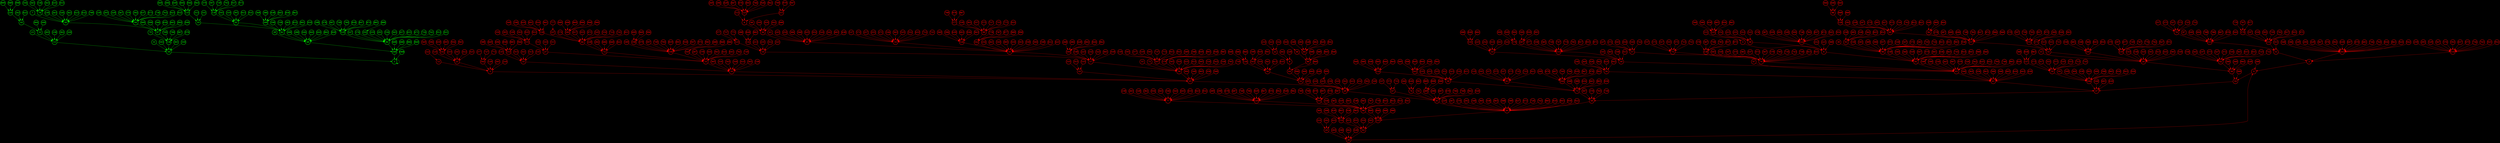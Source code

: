 digraph G {
  graph [maxdist="18.000" bgcolor=black];
  node [fixedsize=true shape=circle];
  1 [color=green, dist="10.000", fontcolor=green, fontname="Times-Bold", shape=circle, style=bold];
  2 [color=red, dist="10.000", fontcolor=red, fontname="Times-Bold", shape=circle, style=bold];
  3 [color=red, dist="10.000", fontcolor=red, fontname="Times-Bold", shape=circle, style=bold];
  4 [color=red, dist="10.000", fontcolor=red, fontname="Times-Bold", shape=circle, style=bold];
  5 [color=red, dist="10.000", fontcolor=red, fontname="Times-Bold", shape=circle, style=bold];
  6 [color=red, dist="10.000", fontcolor=red, fontname="Times-Bold", shape=circle, style=bold];
  7 [color=green, dist="10.000", fontcolor=green, fontname="Times-Bold", shape=circle, style=bold];
  8 [color=red, dist="10.000", fontcolor=red, fontname="Times-Bold", shape=circle, style=bold];
  9 [color=red, dist="10.000", fontcolor=red, fontname="Times-Bold", shape=circle, style=bold];
  10 [color=green, dist="10.000", fontcolor=green, fontname="Times-Bold", shape=circle, style=bold];
  11 [color=red, dist="10.000", fontcolor=red, fontname="Times-Bold", shape=circle, style=bold];
  12 [color=red, dist="10.000", fontcolor=red, fontname="Times-Bold", shape=circle, style=bold];
  13 [color=green, dist="10.000", fontcolor=green, fontname="Times-Bold", shape=circle, style=bold];
  14 [color=red, dist="10.000", fontcolor=red, fontname="Times-Bold", shape=circle, style=bold];
  15 [color=red, dist="10.000", fontcolor=red, fontname="Times-Bold", shape=circle, style=bold];
  16 [color=red, dist="10.000", fontcolor=red, fontname="Times-Bold", shape=circle, style=bold];
  17 [color=red, dist="10.000", fontcolor=red, fontname="Times-Bold", shape=circle, style=bold];
  18 [color=red, dist="10.000", fontcolor=red, fontname="Times-Bold", shape=circle, style=bold];
  19 [color=green, dist="10.000", fontcolor=green, fontname="Times-Bold", shape=circle, style=bold];
  20 [color=red, dist="10.000", fontcolor=red, fontname="Times-Bold", shape=circle, style=bold];
  21 [color=red, dist="10.000", fontcolor=red, fontname="Times-Bold", shape=circle, style=bold];
  22 [color=red, dist="10.000", fontcolor=red, fontname="Times-Bold", shape=circle, style=bold];
  23 [color=green, dist="10.000", fontcolor=green, fontname="Times-Bold", shape=circle, style=bold];
  24 [color=red, dist="10.000", fontcolor=red, fontname="Times-Bold", shape=circle, style=bold];
  25 [color=red, dist="10.000", fontcolor=red, fontname="Times-Bold", shape=circle, style=bold];
  26 [color=red, dist="10.000", fontcolor=red, fontname="Times-Bold", shape=circle, style=bold];
  27 [color=red, dist="10.000", fontcolor=red, fontname="Times-Bold", shape=circle, style=bold];
  28 [color=green, dist="10.000", fontcolor=green, fontname="Times-Bold", shape=circle, style=bold];
  29 [color=red, dist="10.000", fontcolor=red, fontname="Times-Bold", shape=circle, style=bold];
  30 [color=red, dist="10.000", fontcolor=red, fontname="Times-Bold", shape=circle, style=bold];
  31 [color=green, dist="10.000", fontcolor=green, fontname="Times-Bold", shape=circle, style=bold];
  32 [color=green, dist="10.000", fontcolor=green, fontname="Times-Bold", shape=circle, style=bold];
  33 [color=red, dist="10.000", fontcolor=red, fontname="Times-Bold", shape=circle, style=bold];
  34 [color=red, dist="10.000", fontcolor=red, fontname="Times-Bold", shape=circle, style=bold];
  35 [color=red, dist="10.000", fontcolor=red, fontname="Times-Bold", shape=circle, style=bold];
  36 [color=red, dist="10.000", fontcolor=red, fontname="Times-Bold", shape=circle, style=bold];
  37 [color=red, dist="10.000", fontcolor=red, fontname="Times-Bold", shape=circle, style=bold];
  38 [color=red, dist="10.000", fontcolor=red, fontname="Times-Bold", shape=circle, style=bold];
  39 [color=red, dist="10.000", fontcolor=red, fontname="Times-Bold", shape=circle, style=bold];
  40 [color=red, dist="10.000", fontcolor=red, fontname="Times-Bold", shape=circle, style=bold];
  41 [color=red, dist="10.000", fontcolor=red, fontname="Times-Bold", shape=circle, style=bold];
  42 [color=red, dist="10.000", fontcolor=red, fontname="Times-Bold", shape=circle, style=bold];
  43 [color=red, dist="10.000", fontcolor=red, fontname="Times-Bold", shape=circle, style=bold];
  44 [color=green, dist="10.000", fontcolor=green, fontname="Times-Bold", shape=circle, style=bold];
  45 [color=red, dist="10.000", fontcolor=red, fontname="Times-Bold", shape=circle, style=bold];
  46 [color=red, dist="10.000", fontcolor=red, fontname="Times-Bold", shape=circle, style=bold];
  47 [color=red, dist="10.000", fontcolor=red, fontname="Times-Bold", shape=circle, style=bold];
  48 [color=red, dist="10.000", fontcolor=red, fontname="Times-Bold", shape=circle, style=bold];
  49 [color=green, dist="10.000", fontcolor=green, fontname="Times-Bold", shape=circle, style=bold];
  50 [color=red, dist="10.000", fontcolor=red, fontname="Times-Bold", shape=circle, style=bold];
  51 [color=red, dist="10.000", fontcolor=red, fontname="Times-Bold", shape=circle, style=bold];
  52 [color=red, dist="10.000", fontcolor=red, fontname="Times-Bold", shape=circle, style=bold];
  53 [color=red, dist="10.000", fontcolor=red, fontname="Times-Bold", shape=circle, style=bold];
  54 [color=red, dist="10.000", fontcolor=red, fontname="Times-Bold", shape=circle, style=bold];
  55 [color=red, dist="10.000", fontcolor=red, fontname="Times-Bold", shape=circle, style=bold];
  56 [color=red, dist="10.000", fontcolor=red, fontname="Times-Bold", shape=circle, style=bold];
  57 [color=red, dist="10.000", fontcolor=red, fontname="Times-Bold", shape=circle, style=bold];
  58 [color=red, dist="10.000", fontcolor=red, fontname="Times-Bold", shape=circle, style=bold];
  59 [color=red, dist="10.000", fontcolor=red, fontname="Times-Bold", shape=circle, style=bold];
  60 [color=red, dist="10.000", fontcolor=red, fontname="Times-Bold", shape=circle, style=bold];
  61 [color=red, dist="10.000", fontcolor=red, fontname="Times-Bold", shape=circle, style=bold];
  62 [color=red, dist="10.000", fontcolor=red, fontname="Times-Bold", shape=circle, style=bold];
  63 [color=red, dist="10.000", fontcolor=red, fontname="Times-Bold", shape=circle, style=bold];
  64 [color=red, dist="10.000", fontcolor=red, fontname="Times-Bold", shape=circle, style=bold];
  65 [color=red, dist="10.000", fontcolor=red, fontname="Times-Bold", shape=circle, style=bold];
  66 [color=red, dist="10.000", fontcolor=red, fontname="Times-Bold", shape=circle, style=bold];
  67 [color=red, dist="10.000", fontcolor=red, fontname="Times-Bold", shape=circle, style=bold];
  68 [color=green, dist="10.000", fontcolor=green, fontname="Times-Bold", shape=circle, style=bold];
  69 [color=red, dist="10.000", fontcolor=red, fontname="Times-Bold", shape=circle, style=bold];
  70 [color=green, dist="10.000", fontcolor=green, fontname="Times-Bold", shape=circle, style=bold];
  71 [color=red, dist="10.000", fontcolor=red, fontname="Times-Bold", shape=circle, style=bold];
  72 [color=red, dist="10.000", fontcolor=red, fontname="Times-Bold", shape=circle, style=bold];
  73 [color=red, dist="10.000", fontcolor=red, fontname="Times-Bold", shape=circle, style=bold];
  74 [color=red, dist="10.000", fontcolor=red, fontname="Times-Bold", shape=circle, style=bold];
  75 [color=red, dist="10.000", fontcolor=red, fontname="Times-Bold", shape=circle, style=bold];
  76 [color=red, dist="10.000", fontcolor=red, fontname="Times-Bold", shape=circle, style=bold];
  77 [color=red, dist="10.000", fontcolor=red, fontname="Times-Bold", shape=circle, style=bold];
  78 [color=red, dist="10.000", fontcolor=red, fontname="Times-Bold", shape=circle, style=bold];
  79 [color=green, dist="10.000", fontcolor=green, fontname="Times-Bold", shape=circle, style=bold];
  80 [color=red, dist="10.000", fontcolor=red, fontname="Times-Bold", shape=circle, style=bold];
  81 [color=red, dist="10.000", fontcolor=red, fontname="Times-Bold", shape=circle, style=bold];
  82 [color=green, dist="10.000", fontcolor=green, fontname="Times-Bold", shape=circle, style=bold];
  83 [color=red, dist="10.000", fontcolor=red, fontname="Times-Bold", shape=circle, style=bold];
  84 [color=red, dist="10.000", fontcolor=red, fontname="Times-Bold", shape=circle, style=bold];
  85 [color=red, dist="10.000", fontcolor=red, fontname="Times-Bold", shape=circle, style=bold];
  86 [color=green, dist="10.000", fontcolor=green, fontname="Times-Bold", shape=circle, style=bold];
  87 [color=red, dist="10.000", fontcolor=red, fontname="Times-Bold", shape=circle, style=bold];
  88 [color=red, dist="10.000", fontcolor=red, fontname="Times-Bold", shape=circle, style=bold];
  89 [color=red, dist="10.000", fontcolor=red, fontname="Times-Bold", shape=circle, style=bold];
  90 [color=red, dist="10.000", fontcolor=red, fontname="Times-Bold", shape=circle, style=bold];
  91 [color=green, dist="10.000", fontcolor=green, fontname="Times-Bold", shape=circle, style=bold];
  92 [color=red, dist="10.000", fontcolor=red, fontname="Times-Bold", shape=circle, style=bold];
  93 [color=red, dist="10.000", fontcolor=red, fontname="Times-Bold", shape=circle, style=bold];
  94 [color=green, dist="10.000", fontcolor=green, fontname="Times-Bold", shape=circle, style=bold];
  95 [color=red, dist="10.000", fontcolor=red, fontname="Times-Bold", shape=circle, style=bold];
  96 [color=red, dist="10.000", fontcolor=red, fontname="Times-Bold", shape=circle, style=bold];
  97 [color=green, dist="10.000", fontcolor=green, fontname="Times-Bold", shape=circle, style=bold];
  98 [color=red, dist="10.000", fontcolor=red, fontname="Times-Bold", shape=circle, style=bold];
  99 [color=red, dist="10.000", fontcolor=red, fontname="Times-Bold", shape=circle, style=bold];
  100 [color=green, dist="10.000", fontcolor=green, fontname="Times-Bold", shape=circle, style=bold];
  101 [color=red, dist="10.000", fontcolor=red, fontname="Times-Bold", shape=circle, style=bold];
  102 [color=red, dist="10.000", fontcolor=red, fontname="Times-Bold", shape=circle, style=bold];
  103 [color=green, dist="10.000", fontcolor=green, fontname="Times-Bold", shape=circle, style=bold];
  104 [color=red, dist="10.000", fontcolor=red, fontname="Times-Bold", shape=circle, style=bold];
  105 [color=red, dist="10.000", fontcolor=red, fontname="Times-Bold", shape=circle, style=bold];
  106 [color=red, dist="10.000", fontcolor=red, fontname="Times-Bold", shape=circle, style=bold];
  107 [color=red, dist="10.000", fontcolor=red, fontname="Times-Bold", shape=circle, style=bold];
  108 [color=red, dist="10.000", fontcolor=red, fontname="Times-Bold", shape=circle, style=bold];
  109 [color=green, dist="10.000", fontcolor=green, fontname="Times-Bold", shape=circle, style=bold];
  110 [color=red, dist="10.000", fontcolor=red, fontname="Times-Bold", shape=circle, style=bold];
  111 [color=red, dist="10.000", fontcolor=red, fontname="Times-Bold", shape=circle, style=bold];
  112 [color=red, dist="10.000", fontcolor=red, fontname="Times-Bold", shape=circle, style=bold];
  113 [color=red, dist="10.000", fontcolor=red, fontname="Times-Bold", shape=circle, style=bold];
  114 [color=red, dist="10.000", fontcolor=red, fontname="Times-Bold", shape=circle, style=bold];
  115 [color=red, dist="10.000", fontcolor=red, fontname="Times-Bold", shape=circle, style=bold];
  116 [color=red, dist="10.000", fontcolor=red, fontname="Times-Bold", shape=circle, style=bold];
  117 [color=red, dist="10.000", fontcolor=red, fontname="Times-Bold", shape=circle, style=bold];
  118 [color=red, dist="10.000", fontcolor=red, fontname="Times-Bold", shape=circle, style=bold];
  119 [color=red, dist="10.000", fontcolor=red, fontname="Times-Bold", shape=circle, style=bold];
  120 [color=red, dist="10.000", fontcolor=red, fontname="Times-Bold", shape=circle, style=bold];
  121 [color=red, dist="10.000", fontcolor=red, fontname="Times-Bold", shape=circle, style=bold];
  122 [color=red, dist="10.000", fontcolor=red, fontname="Times-Bold", shape=circle, style=bold];
  123 [color=red, dist="10.000", fontcolor=red, fontname="Times-Bold", shape=circle, style=bold];
  124 [color=red, dist="10.000", fontcolor=red, fontname="Times-Bold", shape=circle, style=bold];
  125 [color=red, dist="10.000", fontcolor=red, fontname="Times-Bold", shape=circle, style=bold];
  126 [color=red, dist="10.000", fontcolor=red, fontname="Times-Bold", shape=circle, style=bold];
  127 [color=red, dist="10.000", fontcolor=red, fontname="Times-Bold", shape=circle, style=bold];
  128 [color=red, dist="10.000", fontcolor=red, fontname="Times-Bold", shape=circle, style=bold];
  129 [color=green, dist="10.000", fontcolor=green, fontname="Times-Bold", shape=circle, style=bold];
  130 [color=green, dist="10.000", fontcolor=green, fontname="Times-Bold", shape=circle, style=bold];
  131 [color=red, dist="10.000", fontcolor=red, fontname="Times-Bold", shape=circle, style=bold];
  132 [color=red, dist="10.000", fontcolor=red, fontname="Times-Bold", shape=circle, style=bold];
  133 [color=green, dist="10.000", fontcolor=green, fontname="Times-Bold", shape=circle, style=bold];
  134 [color=red, dist="10.000", fontcolor=red, fontname="Times-Bold", shape=circle, style=bold];
  135 [color=red, dist="10.000", fontcolor=red, fontname="Times-Bold", shape=circle, style=bold];
  136 [color=red, dist="10.000", fontcolor=red, fontname="Times-Bold", shape=circle, style=bold];
  137 [color=red, dist="10.000", fontcolor=red, fontname="Times-Bold", shape=circle, style=bold];
  138 [color=red, dist="10.000", fontcolor=red, fontname="Times-Bold", shape=circle, style=bold];
  139 [color=green, dist="10.000", fontcolor=green, fontname="Times-Bold", shape=circle, style=bold];
  140 [color=red, dist="10.000", fontcolor=red, fontname="Times-Bold", shape=circle, style=bold];
  141 [color=red, dist="10.000", fontcolor=red, fontname="Times-Bold", shape=circle, style=bold];
  142 [color=red, dist="10.000", fontcolor=red, fontname="Times-Bold", shape=circle, style=bold];
  143 [color=red, dist="10.000", fontcolor=red, fontname="Times-Bold", shape=circle, style=bold];
  144 [color=red, dist="10.000", fontcolor=red, fontname="Times-Bold", shape=circle, style=bold];
  145 [color=red, dist="10.000", fontcolor=red, fontname="Times-Bold", shape=circle, style=bold];
  146 [color=red, dist="10.000", fontcolor=red, fontname="Times-Bold", shape=circle, style=bold];
  147 [color=red, dist="10.000", fontcolor=red, fontname="Times-Bold", shape=circle, style=bold];
  148 [color=red, dist="10.000", fontcolor=red, fontname="Times-Bold", shape=circle, style=bold];
  149 [color=red, dist="10.000", fontcolor=red, fontname="Times-Bold", shape=circle, style=bold];
  150 [color=red, dist="10.000", fontcolor=red, fontname="Times-Bold", shape=circle, style=bold];
  151 [color=red, dist="10.000", fontcolor=red, fontname="Times-Bold", shape=circle, style=bold];
  152 [color=red, dist="10.000", fontcolor=red, fontname="Times-Bold", shape=circle, style=bold];
  153 [color=red, dist="10.000", fontcolor=red, fontname="Times-Bold", shape=circle, style=bold];
  154 [color=red, dist="10.000", fontcolor=red, fontname="Times-Bold", shape=circle, style=bold];
  155 [color=red, dist="10.000", fontcolor=red, fontname="Times-Bold", shape=circle, style=bold];
  156 [color=red, dist="10.000", fontcolor=red, fontname="Times-Bold", shape=circle, style=bold];
  157 [color=red, dist="10.000", fontcolor=red, fontname="Times-Bold", shape=circle, style=bold];
  158 [color=red, dist="10.000", fontcolor=red, fontname="Times-Bold", shape=circle, style=bold];
  159 [color=red, dist="10.000", fontcolor=red, fontname="Times-Bold", shape=circle, style=bold];
  160 [color=red, dist="10.000", fontcolor=red, fontname="Times-Bold", shape=circle, style=bold];
  161 [color=red, dist="10.000", fontcolor=red, fontname="Times-Bold", shape=circle, style=bold];
  162 [color=red, dist="10.000", fontcolor=red, fontname="Times-Bold", shape=circle, style=bold];
  163 [color=red, dist="10.000", fontcolor=red, fontname="Times-Bold", shape=circle, style=bold];
  164 [color=red, dist="10.000", fontcolor=red, fontname="Times-Bold", shape=circle, style=bold];
  165 [color=red, dist="10.000", fontcolor=red, fontname="Times-Bold", shape=circle, style=bold];
  166 [color=red, dist="10.000", fontcolor=red, fontname="Times-Bold", shape=circle, style=bold];
  167 [color=green, dist="10.000", fontcolor=green, fontname="Times-Bold", shape=circle, style=bold];
  168 [color=red, dist="10.000", fontcolor=red, fontname="Times-Bold", shape=circle, style=bold];
  169 [color=red, dist="10.000", fontcolor=red, fontname="Times-Bold", shape=circle, style=bold];
  170 [color=red, dist="10.000", fontcolor=red, fontname="Times-Bold", shape=circle, style=bold];
  171 [color=red, dist="10.000", fontcolor=red, fontname="Times-Bold", shape=circle, style=bold];
  172 [color=red, dist="10.000", fontcolor=red, fontname="Times-Bold", shape=circle, style=bold];
  173 [color=red, dist="10.000", fontcolor=red, fontname="Times-Bold", shape=circle, style=bold];
  174 [color=red, dist="10.000", fontcolor=red, fontname="Times-Bold", shape=circle, style=bold];
  175 [color=red, dist="10.000", fontcolor=red, fontname="Times-Bold", shape=circle, style=bold];
  176 [color=green, dist="10.000", fontcolor=green, fontname="Times-Bold", shape=circle, style=bold];
  177 [color=red, dist="10.000", fontcolor=red, fontname="Times-Bold", shape=circle, style=bold];
  178 [color=red, dist="10.000", fontcolor=red, fontname="Times-Bold", shape=circle, style=bold];
  179 [color=red, dist="10.000", fontcolor=red, fontname="Times-Bold", shape=circle, style=bold];
  180 [color=red, dist="10.000", fontcolor=red, fontname="Times-Bold", shape=circle, style=bold];
  181 [color=red, dist="10.000", fontcolor=red, fontname="Times-Bold", shape=circle, style=bold];
  182 [color=red, dist="10.000", fontcolor=red, fontname="Times-Bold", shape=circle, style=bold];
  183 [color=red, dist="10.000", fontcolor=red, fontname="Times-Bold", shape=circle, style=bold];
  184 [color=red, dist="10.000", fontcolor=red, fontname="Times-Bold", shape=circle, style=bold];
  185 [color=red, dist="10.000", fontcolor=red, fontname="Times-Bold", shape=circle, style=bold];
  186 [color=red, dist="10.000", fontcolor=red, fontname="Times-Bold", shape=circle, style=bold];
  187 [color=red, dist="10.000", fontcolor=red, fontname="Times-Bold", shape=circle, style=bold];
  188 [color=green, dist="10.000", fontcolor=green, fontname="Times-Bold", shape=circle, style=bold];
  189 [color=red, dist="10.000", fontcolor=red, fontname="Times-Bold", shape=circle, style=bold];
  190 [color=green, dist="10.000", fontcolor=green, fontname="Times-Bold", shape=circle, style=bold];
  191 [color=red, dist="10.000", fontcolor=red, fontname="Times-Bold", shape=circle, style=bold];
  192 [color=green, dist="10.000", fontcolor=green, fontname="Times-Bold", shape=circle, style=bold];
  193 [color=green, dist="10.000", fontcolor=green, fontname="Times-Bold", shape=circle, style=bold];
  194 [color=red, dist="10.000", fontcolor=red, fontname="Times-Bold", shape=circle, style=bold];
  195 [color=red, dist="10.000", fontcolor=red, fontname="Times-Bold", shape=circle, style=bold];
  196 [color=red, dist="10.000", fontcolor=red, fontname="Times-Bold", shape=circle, style=bold];
  197 [color=red, dist="10.000", fontcolor=red, fontname="Times-Bold", shape=circle, style=bold];
  198 [color=red, dist="10.000", fontcolor=red, fontname="Times-Bold", shape=circle, style=bold];
  199 [color=red, dist="10.000", fontcolor=red, fontname="Times-Bold", shape=circle, style=bold];
  200 [color=red, dist="10.000", fontcolor=red, fontname="Times-Bold", shape=circle, style=bold];
  201 [color=red, dist="10.000", fontcolor=red, fontname="Times-Bold", shape=circle, style=bold];
  202 [color=red, dist="10.000", fontcolor=red, fontname="Times-Bold", shape=circle, style=bold];
  203 [color=green, dist="10.000", fontcolor=green, fontname="Times-Bold", shape=circle, style=bold];
  204 [color=red, dist="10.000", fontcolor=red, fontname="Times-Bold", shape=circle, style=bold];
  205 [color=red, dist="10.000", fontcolor=red, fontname="Times-Bold", shape=circle, style=bold];
  206 [color=red, dist="10.000", fontcolor=red, fontname="Times-Bold", shape=circle, style=bold];
  207 [color=red, dist="10.000", fontcolor=red, fontname="Times-Bold", shape=circle, style=bold];
  208 [color=green, dist="10.000", fontcolor=green, fontname="Times-Bold", shape=circle, style=bold];
  209 [color=red, dist="10.000", fontcolor=red, fontname="Times-Bold", shape=circle, style=bold];
  210 [color=red, dist="10.000", fontcolor=red, fontname="Times-Bold", shape=circle, style=bold];
  211 [color=red, dist="10.000", fontcolor=red, fontname="Times-Bold", shape=circle, style=bold];
  212 [color=red, dist="10.000", fontcolor=red, fontname="Times-Bold", shape=circle, style=bold];
  213 [color=red, dist="10.000", fontcolor=red, fontname="Times-Bold", shape=circle, style=bold];
  214 [color=red, dist="10.000", fontcolor=red, fontname="Times-Bold", shape=circle, style=bold];
  215 [color=red, dist="10.000", fontcolor=red, fontname="Times-Bold", shape=circle, style=bold];
  216 [color=red, dist="10.000", fontcolor=red, fontname="Times-Bold", shape=circle, style=bold];
  217 [color=red, dist="10.000", fontcolor=red, fontname="Times-Bold", shape=circle, style=bold];
  218 [color=red, dist="10.000", fontcolor=red, fontname="Times-Bold", shape=circle, style=bold];
  219 [color=green, dist="10.000", fontcolor=green, fontname="Times-Bold", shape=circle, style=bold];
  220 [color=red, dist="10.000", fontcolor=red, fontname="Times-Bold", shape=circle, style=bold];
  221 [color=red, dist="10.000", fontcolor=red, fontname="Times-Bold", shape=circle, style=bold];
  222 [color=red, dist="10.000", fontcolor=red, fontname="Times-Bold", shape=circle, style=bold];
  223 [color=red, dist="10.000", fontcolor=red, fontname="Times-Bold", shape=circle, style=bold];
  224 [color=red, dist="10.000", fontcolor=red, fontname="Times-Bold", shape=circle, style=bold];
  225 [color=red, dist="10.000", fontcolor=red, fontname="Times-Bold", shape=circle, style=bold];
  226 [color=green, dist="10.000", fontcolor=green, fontname="Times-Bold", shape=circle, style=bold];
  227 [color=red, dist="10.000", fontcolor=red, fontname="Times-Bold", shape=circle, style=bold];
  228 [color=red, dist="10.000", fontcolor=red, fontname="Times-Bold", shape=circle, style=bold];
  229 [color=red, dist="10.000", fontcolor=red, fontname="Times-Bold", shape=circle, style=bold];
  230 [color=green, dist="10.000", fontcolor=green, fontname="Times-Bold", shape=circle, style=bold];
  231 [color=red, dist="10.000", fontcolor=red, fontname="Times-Bold", shape=circle, style=bold];
  232 [color=red, dist="10.000", fontcolor=red, fontname="Times-Bold", shape=circle, style=bold];
  233 [color=red, dist="10.000", fontcolor=red, fontname="Times-Bold", shape=circle, style=bold];
  234 [color=red, dist="10.000", fontcolor=red, fontname="Times-Bold", shape=circle, style=bold];
  235 [color=red, dist="10.000", fontcolor=red, fontname="Times-Bold", shape=circle, style=bold];
  236 [color=green, dist="10.000", fontcolor=green, fontname="Times-Bold", shape=circle, style=bold];
  237 [color=red, dist="10.000", fontcolor=red, fontname="Times-Bold", shape=circle, style=bold];
  238 [color=red, dist="10.000", fontcolor=red, fontname="Times-Bold", shape=circle, style=bold];
  239 [color=green, dist="10.000", fontcolor=green, fontname="Times-Bold", shape=circle, style=bold];
  240 [color=red, dist="10.000", fontcolor=red, fontname="Times-Bold", shape=circle, style=bold];
  241 [color=red, dist="10.000", fontcolor=red, fontname="Times-Bold", shape=circle, style=bold];
  242 [color=red, dist="10.000", fontcolor=red, fontname="Times-Bold", shape=circle, style=bold];
  243 [color=red, dist="10.000", fontcolor=red, fontname="Times-Bold", shape=circle, style=bold];
  244 [color=red, dist="10.000", fontcolor=red, fontname="Times-Bold", shape=circle, style=bold];
  245 [color=red, dist="10.000", fontcolor=red, fontname="Times-Bold", shape=circle, style=bold];
  246 [color=red, dist="10.000", fontcolor=red, fontname="Times-Bold", shape=circle, style=bold];
  247 [color=red, dist="10.000", fontcolor=red, fontname="Times-Bold", shape=circle, style=bold];
  248 [color=red, dist="10.000", fontcolor=red, fontname="Times-Bold", shape=circle, style=bold];
  249 [color=red, dist="10.000", fontcolor=red, fontname="Times-Bold", shape=circle, style=bold];
  250 [color=red, dist="10.000", fontcolor=red, fontname="Times-Bold", shape=circle, style=bold];
  251 [color=red, dist="10.000", fontcolor=red, fontname="Times-Bold", shape=circle, style=bold];
  252 [color=red, dist="10.000", fontcolor=red, fontname="Times-Bold", shape=circle, style=bold];
  253 [color=red, dist="10.000", fontcolor=red, fontname="Times-Bold", shape=circle, style=bold];
  254 [color=red, dist="10.000", fontcolor=red, fontname="Times-Bold", shape=circle, style=bold];
  255 [color=red, dist="10.000", fontcolor=red, fontname="Times-Bold", shape=circle, style=bold];
  256 [color=red, dist="10.000", fontcolor=red, fontname="Times-Bold", shape=circle, style=bold];
  257 [color=red, dist="10.000", fontcolor=red, fontname="Times-Bold", shape=circle, style=bold];
  258 [color=red, dist="10.000", fontcolor=red, fontname="Times-Bold", shape=circle, style=bold];
  259 [color=red, dist="10.000", fontcolor=red, fontname="Times-Bold", shape=circle, style=bold];
  260 [color=red, dist="10.000", fontcolor=red, fontname="Times-Bold", shape=circle, style=bold];
  261 [color=red, dist="10.000", fontcolor=red, fontname="Times-Bold", shape=circle, style=bold];
  262 [color=green, dist="10.000", fontcolor=green, fontname="Times-Bold", shape=circle, style=bold];
  263 [color=green, dist="10.000", fontcolor=green, fontname="Times-Bold", shape=circle, style=bold];
  264 [color=red, dist="10.000", fontcolor=red, fontname="Times-Bold", shape=circle, style=bold];
  265 [color=red, dist="10.000", fontcolor=red, fontname="Times-Bold", shape=circle, style=bold];
  266 [color=red, dist="10.000", fontcolor=red, fontname="Times-Bold", shape=circle, style=bold];
  267 [color=red, dist="10.000", fontcolor=red, fontname="Times-Bold", shape=circle, style=bold];
  268 [color=red, dist="10.000", fontcolor=red, fontname="Times-Bold", shape=circle, style=bold];
  269 [color=red, dist="10.000", fontcolor=red, fontname="Times-Bold", shape=circle, style=bold];
  270 [color=red, dist="10.000", fontcolor=red, fontname="Times-Bold", shape=circle, style=bold];
  271 [color=red, dist="10.000", fontcolor=red, fontname="Times-Bold", shape=circle, style=bold];
  272 [color=red, dist="10.000", fontcolor=red, fontname="Times-Bold", shape=circle, style=bold];
  273 [color=red, dist="10.000", fontcolor=red, fontname="Times-Bold", shape=circle, style=bold];
  274 [color=red, dist="10.000", fontcolor=red, fontname="Times-Bold", shape=circle, style=bold];
  275 [color=red, dist="10.000", fontcolor=red, fontname="Times-Bold", shape=circle, style=bold];
  276 [color=red, dist="10.000", fontcolor=red, fontname="Times-Bold", shape=circle, style=bold];
  277 [color=red, dist="10.000", fontcolor=red, fontname="Times-Bold", shape=circle, style=bold];
  278 [color=red, dist="10.000", fontcolor=red, fontname="Times-Bold", shape=circle, style=bold];
  279 [color=red, dist="10.000", fontcolor=red, fontname="Times-Bold", shape=circle, style=bold];
  280 [color=green, dist="10.000", fontcolor=green, fontname="Times-Bold", shape=circle, style=bold];
  281 [color=red, dist="10.000", fontcolor=red, fontname="Times-Bold", shape=circle, style=bold];
  282 [color=red, dist="10.000", fontcolor=red, fontname="Times-Bold", shape=circle, style=bold];
  283 [color=red, dist="10.000", fontcolor=red, fontname="Times-Bold", shape=circle, style=bold];
  284 [color=red, dist="10.000", fontcolor=red, fontname="Times-Bold", shape=circle, style=bold];
  285 [color=red, dist="10.000", fontcolor=red, fontname="Times-Bold", shape=circle, style=bold];
  286 [color=red, dist="10.000", fontcolor=red, fontname="Times-Bold", shape=circle, style=bold];
  287 [color=red, dist="10.000", fontcolor=red, fontname="Times-Bold", shape=circle, style=bold];
  288 [color=red, dist="10.000", fontcolor=red, fontname="Times-Bold", shape=circle, style=bold];
  289 [color=red, dist="10.000", fontcolor=red, fontname="Times-Bold", shape=circle, style=bold];
  290 [color=red, dist="10.000", fontcolor=red, fontname="Times-Bold", shape=circle, style=bold];
  291 [color=green, dist="10.000", fontcolor=green, fontname="Times-Bold", shape=circle, style=bold];
  292 [color=red, dist="10.000", fontcolor=red, fontname="Times-Bold", shape=circle, style=bold];
  293 [color=green, dist="10.000", fontcolor=green, fontname="Times-Bold", shape=circle, style=bold];
  294 [color=red, dist="10.000", fontcolor=red, fontname="Times-Bold", shape=circle, style=bold];
  295 [color=red, dist="10.000", fontcolor=red, fontname="Times-Bold", shape=circle, style=bold];
  296 [color=red, dist="10.000", fontcolor=red, fontname="Times-Bold", shape=circle, style=bold];
  297 [color=red, dist="10.000", fontcolor=red, fontname="Times-Bold", shape=circle, style=bold];
  298 [color=red, dist="10.000", fontcolor=red, fontname="Times-Bold", shape=circle, style=bold];
  299 [color=red, dist="10.000", fontcolor=red, fontname="Times-Bold", shape=circle, style=bold];
  300 [color=red, dist="10.000", fontcolor=red, fontname="Times-Bold", shape=circle, style=bold];
  301 [color=green, dist="10.000", fontcolor=green, fontname="Times-Bold", shape=circle, style=bold];
  302 [color=green, dist="10.000", fontcolor=green, fontname="Times-Bold", shape=circle, style=bold];
  303 [color=red, dist="10.000", fontcolor=red, fontname="Times-Bold", shape=circle, style=bold];
  304 [color=red, dist="10.000", fontcolor=red, fontname="Times-Bold", shape=circle, style=bold];
  305 [color=red, dist="10.000", fontcolor=red, fontname="Times-Bold", shape=circle, style=bold];
  306 [color=red, dist="10.000", fontcolor=red, fontname="Times-Bold", shape=circle, style=bold];
  307 [color=red, dist="10.000", fontcolor=red, fontname="Times-Bold", shape=circle, style=bold];
  308 [color=red, dist="10.000", fontcolor=red, fontname="Times-Bold", shape=circle, style=bold];
  309 [color=red, dist="10.000", fontcolor=red, fontname="Times-Bold", shape=circle, style=bold];
  310 [color=green, dist="10.000", fontcolor=green, fontname="Times-Bold", shape=circle, style=bold];
  311 [color=red, dist="10.000", fontcolor=red, fontname="Times-Bold", shape=circle, style=bold];
  312 [color=red, dist="10.000", fontcolor=red, fontname="Times-Bold", shape=circle, style=bold];
  313 [color=green, dist="10.000", fontcolor=green, fontname="Times-Bold", shape=circle, style=bold];
  314 [color=red, dist="10.000", fontcolor=red, fontname="Times-Bold", shape=circle, style=bold];
  315 [color=red, dist="10.000", fontcolor=red, fontname="Times-Bold", shape=circle, style=bold];
  316 [color=red, dist="10.000", fontcolor=red, fontname="Times-Bold", shape=circle, style=bold];
  317 [color=red, dist="10.000", fontcolor=red, fontname="Times-Bold", shape=circle, style=bold];
  318 [color=red, dist="10.000", fontcolor=red, fontname="Times-Bold", shape=circle, style=bold];
  319 [color=green, dist="10.000", fontcolor=green, fontname="Times-Bold", shape=circle, style=bold];
  320 [color=green, dist="10.000", fontcolor=green, fontname="Times-Bold", shape=circle, style=bold];
  321 [color=red, dist="10.000", fontcolor=red, fontname="Times-Bold", shape=circle, style=bold];
  322 [color=red, dist="10.000", fontcolor=red, fontname="Times-Bold", shape=circle, style=bold];
  323 [color=red, dist="10.000", fontcolor=red, fontname="Times-Bold", shape=circle, style=bold];
  324 [color=red, dist="10.000", fontcolor=red, fontname="Times-Bold", shape=circle, style=bold];
  325 [color=red, dist="10.000", fontcolor=red, fontname="Times-Bold", shape=circle, style=bold];
  326 [color=green, dist="10.000", fontcolor=green, fontname="Times-Bold", shape=circle, style=bold];
  327 [color=red, dist="10.000", fontcolor=red, fontname="Times-Bold", shape=circle, style=bold];
  328 [color=red, dist="10.000", fontcolor=red, fontname="Times-Bold", shape=circle, style=bold];
  329 [color=green, dist="10.000", fontcolor=green, fontname="Times-Bold", shape=circle, style=bold];
  330 [color=red, dist="10.000", fontcolor=red, fontname="Times-Bold", shape=circle, style=bold];
  331 [color=green, dist="10.000", fontcolor=green, fontname="Times-Bold", shape=circle, style=bold];
  332 [color=red, dist="10.000", fontcolor=red, fontname="Times-Bold", shape=circle, style=bold];
  333 [color=red, dist="10.000", fontcolor=red, fontname="Times-Bold", shape=circle, style=bold];
  334 [color=red, dist="10.000", fontcolor=red, fontname="Times-Bold", shape=circle, style=bold];
  335 [color=red, dist="10.000", fontcolor=red, fontname="Times-Bold", shape=circle, style=bold];
  336 [color=red, dist="10.000", fontcolor=red, fontname="Times-Bold", shape=circle, style=bold];
  337 [color=red, dist="10.000", fontcolor=red, fontname="Times-Bold", shape=circle, style=bold];
  338 [color=green, dist="10.000", fontcolor=green, fontname="Times-Bold", shape=circle, style=bold];
  339 [color=red, dist="10.000", fontcolor=red, fontname="Times-Bold", shape=circle, style=bold];
  340 [color=red, dist="10.000", fontcolor=red, fontname="Times-Bold", shape=circle, style=bold];
  341 [color=red, dist="10.000", fontcolor=red, fontname="Times-Bold", shape=circle, style=bold];
  342 [color=red, dist="10.000", fontcolor=red, fontname="Times-Bold", shape=circle, style=bold];
  343 [color=red, dist="10.000", fontcolor=red, fontname="Times-Bold", shape=circle, style=bold];
  344 [color=red, dist="10.000", fontcolor=red, fontname="Times-Bold", shape=circle, style=bold];
  345 [color=red, dist="10.000", fontcolor=red, fontname="Times-Bold", shape=circle, style=bold];
  346 [color=red, dist="10.000", fontcolor=red, fontname="Times-Bold", shape=circle, style=bold];
  347 [color=red, dist="10.000", fontcolor=red, fontname="Times-Bold", shape=circle, style=bold];
  348 [color=red, dist="10.000", fontcolor=red, fontname="Times-Bold", shape=circle, style=bold];
  349 [color=red, dist="10.000", fontcolor=red, fontname="Times-Bold", shape=circle, style=bold];
  350 [color=red, dist="10.000", fontcolor=red, fontname="Times-Bold", shape=circle, style=bold];
  351 [color=red, dist="10.000", fontcolor=red, fontname="Times-Bold", shape=circle, style=bold];
  352 [color=red, dist="10.000", fontcolor=red, fontname="Times-Bold", shape=circle, style=bold];
  353 [color=red, dist="10.000", fontcolor=red, fontname="Times-Bold", shape=circle, style=bold];
  354 [color=red, dist="10.000", fontcolor=red, fontname="Times-Bold", shape=circle, style=bold];
  355 [color=red, dist="10.000", fontcolor=red, fontname="Times-Bold", shape=circle, style=bold];
  356 [color=green, dist="10.000", fontcolor=green, fontname="Times-Bold", shape=circle, style=bold];
  357 [color=red, dist="10.000", fontcolor=red, fontname="Times-Bold", shape=circle, style=bold];
  358 [color=red, dist="10.000", fontcolor=red, fontname="Times-Bold", shape=circle, style=bold];
  359 [color=red, dist="10.000", fontcolor=red, fontname="Times-Bold", shape=circle, style=bold];
  360 [color=red, dist="10.000", fontcolor=red, fontname="Times-Bold", shape=circle, style=bold];
  361 [color=red, dist="10.000", fontcolor=red, fontname="Times-Bold", shape=circle, style=bold];
  362 [color=green, dist="10.000", fontcolor=green, fontname="Times-Bold", shape=circle, style=bold];
  363 [color=red, dist="10.000", fontcolor=red, fontname="Times-Bold", shape=circle, style=bold];
  364 [color=red, dist="10.000", fontcolor=red, fontname="Times-Bold", shape=circle, style=bold];
  365 [color=green, dist="10.000", fontcolor=green, fontname="Times-Bold", shape=circle, style=bold];
  366 [color=red, dist="10.000", fontcolor=red, fontname="Times-Bold", shape=circle, style=bold];
  367 [color=green, dist="10.000", fontcolor=green, fontname="Times-Bold", shape=circle, style=bold];
  368 [color=green, dist="10.000", fontcolor=green, fontname="Times-Bold", shape=circle, style=bold];
  369 [color=red, dist="10.000", fontcolor=red, fontname="Times-Bold", shape=circle, style=bold];
  370 [color=red, dist="10.000", fontcolor=red, fontname="Times-Bold", shape=circle, style=bold];
  371 [color=red, dist="10.000", fontcolor=red, fontname="Times-Bold", shape=circle, style=bold];
  372 [color=red, dist="10.000", fontcolor=red, fontname="Times-Bold", shape=circle, style=bold];
  373 [color=red, dist="10.000", fontcolor=red, fontname="Times-Bold", shape=circle, style=bold];
  374 [color=red, dist="10.000", fontcolor=red, fontname="Times-Bold", shape=circle, style=bold];
  375 [color=red, dist="10.000", fontcolor=red, fontname="Times-Bold", shape=circle, style=bold];
  376 [color=green, dist="10.000", fontcolor=green, fontname="Times-Bold", shape=circle, style=bold];
  377 [color=red, dist="10.000", fontcolor=red, fontname="Times-Bold", shape=circle, style=bold];
  378 [color=red, dist="10.000", fontcolor=red, fontname="Times-Bold", shape=circle, style=bold];
  379 [color=green, dist="10.000", fontcolor=green, fontname="Times-Bold", shape=circle, style=bold];
  380 [color=red, dist="10.000", fontcolor=red, fontname="Times-Bold", shape=circle, style=bold];
  381 [color=red, dist="10.000", fontcolor=red, fontname="Times-Bold", shape=circle, style=bold];
  382 [color=red, dist="10.000", fontcolor=red, fontname="Times-Bold", shape=circle, style=bold];
  383 [color=green, dist="10.000", fontcolor=green, fontname="Times-Bold", shape=circle, style=bold];
  384 [color=red, dist="10.000", fontcolor=red, fontname="Times-Bold", shape=circle, style=bold];
  385 [color=red, dist="10.000", fontcolor=red, fontname="Times-Bold", shape=circle, style=bold];
  386 [color=green, dist="10.000", fontcolor=green, fontname="Times-Bold", shape=circle, style=bold];
  387 [color=red, dist="10.000", fontcolor=red, fontname="Times-Bold", shape=circle, style=bold];
  388 [color=red, dist="10.000", fontcolor=red, fontname="Times-Bold", shape=circle, style=bold];
  389 [color=red, dist="10.000", fontcolor=red, fontname="Times-Bold", shape=circle, style=bold];
  390 [color=red, dist="10.000", fontcolor=red, fontname="Times-Bold", shape=circle, style=bold];
  391 [color=green, dist="10.000", fontcolor=green, fontname="Times-Bold", shape=circle, style=bold];
  392 [color=green, dist="10.000", fontcolor=green, fontname="Times-Bold", shape=circle, style=bold];
  393 [color=red, dist="10.000", fontcolor=red, fontname="Times-Bold", shape=circle, style=bold];
  394 [color=red, dist="10.000", fontcolor=red, fontname="Times-Bold", shape=circle, style=bold];
  395 [color=red, dist="10.000", fontcolor=red, fontname="Times-Bold", shape=circle, style=bold];
  396 [color=red, dist="10.000", fontcolor=red, fontname="Times-Bold", shape=circle, style=bold];
  397 [color=green, dist="10.000", fontcolor=green, fontname="Times-Bold", shape=circle, style=bold];
  398 [color=red, dist="10.000", fontcolor=red, fontname="Times-Bold", shape=circle, style=bold];
  399 [color=red, dist="10.000", fontcolor=red, fontname="Times-Bold", shape=circle, style=bold];
  400 [color=red, dist="10.000", fontcolor=red, fontname="Times-Bold", shape=circle, style=bold];
  401 [color=red, dist="10.000", fontcolor=red, fontname="Times-Bold", shape=circle, style=bold];
  402 [color=red, dist="10.000", fontcolor=red, fontname="Times-Bold", shape=circle, style=bold];
  403 [color=red, dist="10.000", fontcolor=red, fontname="Times-Bold", shape=circle, style=bold];
  404 [color=green, dist="10.000", fontcolor=green, fontname="Times-Bold", shape=circle, style=bold];
  405 [color=red, dist="10.000", fontcolor=red, fontname="Times-Bold", shape=circle, style=bold];
  406 [color=red, dist="10.000", fontcolor=red, fontname="Times-Bold", shape=circle, style=bold];
  407 [color=red, dist="10.000", fontcolor=red, fontname="Times-Bold", shape=circle, style=bold];
  408 [color=red, dist="10.000", fontcolor=red, fontname="Times-Bold", shape=circle, style=bold];
  409 [color=green, dist="10.000", fontcolor=green, fontname="Times-Bold", shape=circle, style=bold];
  410 [color=red, dist="10.000", fontcolor=red, fontname="Times-Bold", shape=circle, style=bold];
  411 [color=red, dist="10.000", fontcolor=red, fontname="Times-Bold", shape=circle, style=bold];
  412 [color=red, dist="10.000", fontcolor=red, fontname="Times-Bold", shape=circle, style=bold];
  413 [color=red, dist="10.000", fontcolor=red, fontname="Times-Bold", shape=circle, style=bold];
  414 [color=red, dist="10.000", fontcolor=red, fontname="Times-Bold", shape=circle, style=bold];
  415 [color=red, dist="10.000", fontcolor=red, fontname="Times-Bold", shape=circle, style=bold];
  416 [color=red, dist="10.000", fontcolor=red, fontname="Times-Bold", shape=circle, style=bold];
  417 [color=red, dist="10.000", fontcolor=red, fontname="Times-Bold", shape=circle, style=bold];
  418 [color=red, dist="10.000", fontcolor=red, fontname="Times-Bold", shape=circle, style=bold];
  419 [color=red, dist="10.000", fontcolor=red, fontname="Times-Bold", shape=circle, style=bold];
  420 [color=red, dist="10.000", fontcolor=red, fontname="Times-Bold", shape=circle, style=bold];
  421 [color=red, dist="10.000", fontcolor=red, fontname="Times-Bold", shape=circle, style=bold];
  422 [color=red, dist="10.000", fontcolor=red, fontname="Times-Bold", shape=circle, style=bold];
  423 [color=red, dist="10.000", fontcolor=red, fontname="Times-Bold", shape=circle, style=bold];
  424 [color=red, dist="10.000", fontcolor=red, fontname="Times-Bold", shape=circle, style=bold];
  425 [color=red, dist="10.000", fontcolor=red, fontname="Times-Bold", shape=circle, style=bold];
  426 [color=red, dist="10.000", fontcolor=red, fontname="Times-Bold", shape=circle, style=bold];
  427 [color=red, dist="10.000", fontcolor=red, fontname="Times-Bold", shape=circle, style=bold];
  428 [color=red, dist="10.000", fontcolor=red, fontname="Times-Bold", shape=circle, style=bold];
  429 [color=red, dist="10.000", fontcolor=red, fontname="Times-Bold", shape=circle, style=bold];
  430 [color=red, dist="10.000", fontcolor=red, fontname="Times-Bold", shape=circle, style=bold];
  431 [color=red, dist="10.000", fontcolor=red, fontname="Times-Bold", shape=circle, style=bold];
  432 [color=red, dist="10.000", fontcolor=red, fontname="Times-Bold", shape=circle, style=bold];
  433 [color=red, dist="10.000", fontcolor=red, fontname="Times-Bold", shape=circle, style=bold];
  434 [color=red, dist="10.000", fontcolor=red, fontname="Times-Bold", shape=circle, style=bold];
  435 [color=red, dist="10.000", fontcolor=red, fontname="Times-Bold", shape=circle, style=bold];
  436 [color=red, dist="10.000", fontcolor=red, fontname="Times-Bold", shape=circle, style=bold];
  437 [color=red, dist="10.000", fontcolor=red, fontname="Times-Bold", shape=circle, style=bold];
  438 [color=red, dist="10.000", fontcolor=red, fontname="Times-Bold", shape=circle, style=bold];
  439 [color=red, dist="10.000", fontcolor=red, fontname="Times-Bold", shape=circle, style=bold];
  440 [color=green, dist="10.000", fontcolor=green, fontname="Times-Bold", shape=circle, style=bold];
  441 [color=red, dist="10.000", fontcolor=red, fontname="Times-Bold", shape=circle, style=bold];
  442 [color=red, dist="10.000", fontcolor=red, fontname="Times-Bold", shape=circle, style=bold];
  443 [color=red, dist="10.000", fontcolor=red, fontname="Times-Bold", shape=circle, style=bold];
  444 [color=red, dist="10.000", fontcolor=red, fontname="Times-Bold", shape=circle, style=bold];
  445 [color=red, dist="10.000", fontcolor=red, fontname="Times-Bold", shape=circle, style=bold];
  446 [color=green, dist="10.000", fontcolor=green, fontname="Times-Bold", shape=circle, style=bold];
  447 [color=red, dist="10.000", fontcolor=red, fontname="Times-Bold", shape=circle, style=bold];
  448 [color=red, dist="10.000", fontcolor=red, fontname="Times-Bold", shape=circle, style=bold];
  449 [color=red, dist="10.000", fontcolor=red, fontname="Times-Bold", shape=circle, style=bold];
  450 [color=red, dist="10.000", fontcolor=red, fontname="Times-Bold", shape=circle, style=bold];
  451 [color=red, dist="10.000", fontcolor=red, fontname="Times-Bold", shape=circle, style=bold];
  452 [color=red, dist="10.000", fontcolor=red, fontname="Times-Bold", shape=circle, style=bold];
  453 [color=red, dist="10.000", fontcolor=red, fontname="Times-Bold", shape=circle, style=bold];
  454 [color=red, dist="10.000", fontcolor=red, fontname="Times-Bold", shape=circle, style=bold];
  455 [color=red, dist="10.000", fontcolor=red, fontname="Times-Bold", shape=circle, style=bold];
  456 [color=red, dist="10.000", fontcolor=red, fontname="Times-Bold", shape=circle, style=bold];
  457 [color=red, dist="10.000", fontcolor=red, fontname="Times-Bold", shape=circle, style=bold];
  458 [color=red, dist="10.000", fontcolor=red, fontname="Times-Bold", shape=circle, style=bold];
  459 [color=red, dist="10.000", fontcolor=red, fontname="Times-Bold", shape=circle, style=bold];
  460 [color=red, dist="10.000", fontcolor=red, fontname="Times-Bold", shape=circle, style=bold];
  461 [color=red, dist="10.000", fontcolor=red, fontname="Times-Bold", shape=circle, style=bold];
  462 [color=red, dist="10.000", fontcolor=red, fontname="Times-Bold", shape=circle, style=bold];
  463 [color=red, dist="10.000", fontcolor=red, fontname="Times-Bold", shape=circle, style=bold];
  464 [color=green, dist="10.000", fontcolor=green, fontname="Times-Bold", shape=circle, style=bold];
  465 [color=red, dist="10.000", fontcolor=red, fontname="Times-Bold", shape=circle, style=bold];
  466 [color=red, dist="10.000", fontcolor=red, fontname="Times-Bold", shape=circle, style=bold];
  467 [color=red, dist="10.000", fontcolor=red, fontname="Times-Bold", shape=circle, style=bold];
  468 [color=red, dist="10.000", fontcolor=red, fontname="Times-Bold", shape=circle, style=bold];
  469 [color=green, dist="10.000", fontcolor=green, fontname="Times-Bold", shape=circle, style=bold];
  470 [color=red, dist="10.000", fontcolor=red, fontname="Times-Bold", shape=circle, style=bold];
  471 [color=red, dist="10.000", fontcolor=red, fontname="Times-Bold", shape=circle, style=bold];
  472 [color=red, dist="10.000", fontcolor=red, fontname="Times-Bold", shape=circle, style=bold];
  473 [color=red, dist="10.000", fontcolor=red, fontname="Times-Bold", shape=circle, style=bold];
  474 [color=red, dist="10.000", fontcolor=red, fontname="Times-Bold", shape=circle, style=bold];
  475 [color=red, dist="10.000", fontcolor=red, fontname="Times-Bold", shape=circle, style=bold];
  476 [color=red, dist="10.000", fontcolor=red, fontname="Times-Bold", shape=circle, style=bold];
  477 [color=red, dist="10.000", fontcolor=red, fontname="Times-Bold", shape=circle, style=bold];
  478 [color=green, dist="10.000", fontcolor=green, fontname="Times-Bold", shape=circle, style=bold];
  479 [color=red, dist="10.000", fontcolor=red, fontname="Times-Bold", shape=circle, style=bold];
  480 [color=red, dist="10.000", fontcolor=red, fontname="Times-Bold", shape=circle, style=bold];
  481 [color=red, dist="10.000", fontcolor=red, fontname="Times-Bold", shape=circle, style=bold];
  482 [color=red, dist="10.000", fontcolor=red, fontname="Times-Bold", shape=circle, style=bold];
  483 [color=red, dist="10.000", fontcolor=red, fontname="Times-Bold", shape=circle, style=bold];
  484 [color=red, dist="10.000", fontcolor=red, fontname="Times-Bold", shape=circle, style=bold];
  485 [color=red, dist="10.000", fontcolor=red, fontname="Times-Bold", shape=circle, style=bold];
  486 [color=red, dist="10.000", fontcolor=red, fontname="Times-Bold", shape=circle, style=bold];
  487 [color=green, dist="10.000", fontcolor=green, fontname="Times-Bold", shape=circle, style=bold];
  488 [color=red, dist="10.000", fontcolor=red, fontname="Times-Bold", shape=circle, style=bold];
  489 [color=red, dist="10.000", fontcolor=red, fontname="Times-Bold", shape=circle, style=bold];
  490 [color=green, dist="10.000", fontcolor=green, fontname="Times-Bold", shape=circle, style=bold];
  491 [color=red, dist="10.000", fontcolor=red, fontname="Times-Bold", shape=circle, style=bold];
  492 [color=red, dist="10.000", fontcolor=red, fontname="Times-Bold", shape=circle, style=bold];
  493 [color=red, dist="10.000", fontcolor=red, fontname="Times-Bold", shape=circle, style=bold];
  494 [color=red, dist="10.000", fontcolor=red, fontname="Times-Bold", shape=circle, style=bold];
  495 [color=red, dist="10.000", fontcolor=red, fontname="Times-Bold", shape=circle, style=bold];
  496 [color=green, dist="10.000", fontcolor=green, fontname="Times-Bold", shape=circle, style=bold];
  497 [color=red, dist="10.000", fontcolor=red, fontname="Times-Bold", shape=circle, style=bold];
  498 [color=red, dist="10.000", fontcolor=red, fontname="Times-Bold", shape=circle, style=bold];
  499 [color=red, dist="10.000", fontcolor=red, fontname="Times-Bold", shape=circle, style=bold];
  500 [color=red, dist="10.000", fontcolor=red, fontname="Times-Bold", shape=circle, style=bold];
  501 [color=red, dist="10.000", fontcolor=red, fontname="Times-Bold", shape=circle, style=bold];
  502 [color=red, dist="10.000", fontcolor=red, fontname="Times-Bold", shape=circle, style=bold];
  503 [color=red, dist="10.000", fontcolor=red, fontname="Times-Bold", shape=circle, style=bold];
  504 [color=red, dist="10.000", fontcolor=red, fontname="Times-Bold", shape=circle, style=bold];
  505 [color=red, dist="10.000", fontcolor=red, fontname="Times-Bold", shape=circle, style=bold];
  506 [color=red, dist="10.000", fontcolor=red, fontname="Times-Bold", shape=circle, style=bold];
  507 [color=red, dist="10.000", fontcolor=red, fontname="Times-Bold", shape=circle, style=bold];
  508 [color=red, dist="10.000", fontcolor=red, fontname="Times-Bold", shape=circle, style=bold];
  509 [color=red, dist="10.000", fontcolor=red, fontname="Times-Bold", shape=circle, style=bold];
  510 [color=red, dist="10.000", fontcolor=red, fontname="Times-Bold", shape=circle, style=bold];
  511 [color=red, dist="10.000", fontcolor=red, fontname="Times-Bold", shape=circle, style=bold];
  512 [color=red, dist="10.000", fontcolor=red, fontname="Times-Bold", shape=circle, style=bold];
  513 [color=red, dist="10.000", fontcolor=red, fontname="Times-Bold", shape=circle, style=bold];
  514 [color=red, dist="10.000", fontcolor=red, fontname="Times-Bold", shape=circle, style=bold];
  515 [color=red, dist="10.000", fontcolor=red, fontname="Times-Bold", shape=circle, style=bold];
  516 [color=red, dist="10.000", fontcolor=red, fontname="Times-Bold", shape=circle, style=bold];
  517 [color=red, dist="10.000", fontcolor=red, fontname="Times-Bold", shape=circle, style=bold];
  518 [color=red, dist="10.000", fontcolor=red, fontname="Times-Bold", shape=circle, style=bold];
  519 [color=red, dist="10.000", fontcolor=red, fontname="Times-Bold", shape=circle, style=bold];
  520 [color=red, dist="10.000", fontcolor=red, fontname="Times-Bold", shape=circle, style=bold];
  521 [color=red, dist="10.000", fontcolor=red, fontname="Times-Bold", shape=circle, style=bold];
  522 [color=red, dist="10.000", fontcolor=red, fontname="Times-Bold", shape=circle, style=bold];
  523 [color=red, dist="10.000", fontcolor=red, fontname="Times-Bold", shape=circle, style=bold];
  524 [color=red, dist="10.000", fontcolor=red, fontname="Times-Bold", shape=circle, style=bold];
  525 [color=red, dist="10.000", fontcolor=red, fontname="Times-Bold", shape=circle, style=bold];
  526 [color=red, dist="10.000", fontcolor=red, fontname="Times-Bold", shape=circle, style=bold];
  527 [color=red, dist="10.000", fontcolor=red, fontname="Times-Bold", shape=circle, style=bold];
  528 [color=red, dist="10.000", fontcolor=red, fontname="Times-Bold", shape=circle, style=bold];
  529 [color=red, dist="10.000", fontcolor=red, fontname="Times-Bold", shape=circle, style=bold];
  530 [color=red, dist="10.000", fontcolor=red, fontname="Times-Bold", shape=circle, style=bold];
  531 [color=red, dist="10.000", fontcolor=red, fontname="Times-Bold", shape=circle, style=bold];
  532 [color=red, dist="10.000", fontcolor=red, fontname="Times-Bold", shape=circle, style=bold];
  533 [color=red, dist="10.000", fontcolor=red, fontname="Times-Bold", shape=circle, style=bold];
  534 [color=red, dist="10.000", fontcolor=red, fontname="Times-Bold", shape=circle, style=bold];
  535 [color=red, dist="10.000", fontcolor=red, fontname="Times-Bold", shape=circle, style=bold];
  536 [color=green, dist="10.000", fontcolor=green, fontname="Times-Bold", shape=circle, style=bold];
  537 [color=red, dist="10.000", fontcolor=red, fontname="Times-Bold", shape=circle, style=bold];
  538 [color=red, dist="10.000", fontcolor=red, fontname="Times-Bold", shape=circle, style=bold];
  539 [color=red, dist="10.000", fontcolor=red, fontname="Times-Bold", shape=circle, style=bold];
  540 [color=red, dist="10.000", fontcolor=red, fontname="Times-Bold", shape=circle, style=bold];
  541 [color=red, dist="10.000", fontcolor=red, fontname="Times-Bold", shape=circle, style=bold];
  542 [color=red, dist="10.000", fontcolor=red, fontname="Times-Bold", shape=circle, style=bold];
  543 [color=red, dist="10.000", fontcolor=red, fontname="Times-Bold", shape=circle, style=bold];
  544 [color=red, dist="10.000", fontcolor=red, fontname="Times-Bold", shape=circle, style=bold];
  545 [color=red, dist="10.000", fontcolor=red, fontname="Times-Bold", shape=circle, style=bold];
  546 [color=red, dist="10.000", fontcolor=red, fontname="Times-Bold", shape=circle, style=bold];
  547 [color=red, dist="10.000", fontcolor=red, fontname="Times-Bold", shape=circle, style=bold];
  548 [color=red, dist="10.000", fontcolor=red, fontname="Times-Bold", shape=circle, style=bold];
  549 [color=red, dist="10.000", fontcolor=red, fontname="Times-Bold", shape=circle, style=bold];
  550 [color=red, dist="10.000", fontcolor=red, fontname="Times-Bold", shape=circle, style=bold];
  551 [color=red, dist="10.000", fontcolor=red, fontname="Times-Bold", shape=circle, style=bold];
  552 [color=red, dist="10.000", fontcolor=red, fontname="Times-Bold", shape=circle, style=bold];
  553 [color=red, dist="10.000", fontcolor=red, fontname="Times-Bold", shape=circle, style=bold];
  554 [color=red, dist="10.000", fontcolor=red, fontname="Times-Bold", shape=circle, style=bold];
  555 [color=red, dist="10.000", fontcolor=red, fontname="Times-Bold", shape=circle, style=bold];
  556 [color=green, dist="10.000", fontcolor=green, fontname="Times-Bold", shape=circle, style=bold];
  557 [color=red, dist="10.000", fontcolor=red, fontname="Times-Bold", shape=circle, style=bold];
  558 [color=red, dist="10.000", fontcolor=red, fontname="Times-Bold", shape=circle, style=bold];
  559 [color=red, dist="10.000", fontcolor=red, fontname="Times-Bold", shape=circle, style=bold];
  560 [color=red, dist="10.000", fontcolor=red, fontname="Times-Bold", shape=circle, style=bold];
  561 [color=red, dist="10.000", fontcolor=red, fontname="Times-Bold", shape=circle, style=bold];
  562 [color=red, dist="10.000", fontcolor=red, fontname="Times-Bold", shape=circle, style=bold];
  563 [color=green, dist="10.000", fontcolor=green, fontname="Times-Bold", shape=circle, style=bold];
  564 [color=red, dist="10.000", fontcolor=red, fontname="Times-Bold", shape=circle, style=bold];
  565 [color=green, dist="10.000", fontcolor=green, fontname="Times-Bold", shape=circle, style=bold];
  566 [color=green, dist="10.000", fontcolor=green, fontname="Times-Bold", shape=circle, style=bold];
  567 [color=red, dist="10.000", fontcolor=red, fontname="Times-Bold", shape=circle, style=bold];
  568 [color=red, dist="10.000", fontcolor=red, fontname="Times-Bold", shape=circle, style=bold];
  569 [color=red, dist="10.000", fontcolor=red, fontname="Times-Bold", shape=circle, style=bold];
  570 [color=red, dist="10.000", fontcolor=red, fontname="Times-Bold", shape=circle, style=bold];
  571 [color=red, dist="10.000", fontcolor=red, fontname="Times-Bold", shape=circle, style=bold];
  572 [color=red, dist="10.000", fontcolor=red, fontname="Times-Bold", shape=circle, style=bold];
  573 [color=red, dist="10.000", fontcolor=red, fontname="Times-Bold", shape=circle, style=bold];
  574 [color=red, dist="10.000", fontcolor=red, fontname="Times-Bold", shape=circle, style=bold];
  575 [color=red, dist="10.000", fontcolor=red, fontname="Times-Bold", shape=circle, style=bold];
  576 [color=red, dist="10.000", fontcolor=red, fontname="Times-Bold", shape=circle, style=bold];
  577 [color=red, dist="10.000", fontcolor=red, fontname="Times-Bold", shape=circle, style=bold];
  578 [color=red, dist="10.000", fontcolor=red, fontname="Times-Bold", shape=circle, style=bold];
  579 [color=red, dist="10.000", fontcolor=red, fontname="Times-Bold", shape=circle, style=bold];
  580 [color=red, dist="10.000", fontcolor=red, fontname="Times-Bold", shape=circle, style=bold];
  581 [color=red, dist="10.000", fontcolor=red, fontname="Times-Bold", shape=circle, style=bold];
  582 [color=red, dist="10.000", fontcolor=red, fontname="Times-Bold", shape=circle, style=bold];
  583 [color=red, dist="10.000", fontcolor=red, fontname="Times-Bold", shape=circle, style=bold];
  584 [color=red, dist="10.000", fontcolor=red, fontname="Times-Bold", shape=circle, style=bold];
  585 [color=red, dist="10.000", fontcolor=red, fontname="Times-Bold", shape=circle, style=bold];
  586 [color=red, dist="10.000", fontcolor=red, fontname="Times-Bold", shape=circle, style=bold];
  587 [color=red, dist="10.000", fontcolor=red, fontname="Times-Bold", shape=circle, style=bold];
  588 [color=red, dist="10.000", fontcolor=red, fontname="Times-Bold", shape=circle, style=bold];
  589 [color=red, dist="10.000", fontcolor=red, fontname="Times-Bold", shape=circle, style=bold];
  590 [color=red, dist="10.000", fontcolor=red, fontname="Times-Bold", shape=circle, style=bold];
  591 [color=red, dist="10.000", fontcolor=red, fontname="Times-Bold", shape=circle, style=bold];
  592 [color=red, dist="10.000", fontcolor=red, fontname="Times-Bold", shape=circle, style=bold];
  593 [color=red, dist="10.000", fontcolor=red, fontname="Times-Bold", shape=circle, style=bold];
  594 [color=red, dist="10.000", fontcolor=red, fontname="Times-Bold", shape=circle, style=bold];
  595 [color=red, dist="10.000", fontcolor=red, fontname="Times-Bold", shape=circle, style=bold];
  596 [color=red, dist="10.000", fontcolor=red, fontname="Times-Bold", shape=circle, style=bold];
  597 [color=red, dist="10.000", fontcolor=red, fontname="Times-Bold", shape=circle, style=bold];
  598 [color=red, dist="10.000", fontcolor=red, fontname="Times-Bold", shape=circle, style=bold];
  599 [color=red, dist="10.000", fontcolor=red, fontname="Times-Bold", shape=circle, style=bold];
  600 [color=red, dist="10.000", fontcolor=red, fontname="Times-Bold", shape=circle, style=bold];
  601 [color=red, dist="10.000", fontcolor=red, fontname="Times-Bold", shape=circle, style=bold];
  602 [color=red, dist="10.000", fontcolor=red, fontname="Times-Bold", shape=circle, style=bold];
  603 [color=red, dist="10.000", fontcolor=red, fontname="Times-Bold", shape=circle, style=bold];
  604 [color=red, dist="10.000", fontcolor=red, fontname="Times-Bold", shape=circle, style=bold];
  605 [color=red, dist="10.000", fontcolor=red, fontname="Times-Bold", shape=circle, style=bold];
  606 [color=red, dist="10.000", fontcolor=red, fontname="Times-Bold", shape=circle, style=bold];
  607 [color=red, dist="10.000", fontcolor=red, fontname="Times-Bold", shape=circle, style=bold];
  608 [color=green, dist="10.000", fontcolor=green, fontname="Times-Bold", shape=circle, style=bold];
  609 [color=red, dist="10.000", fontcolor=red, fontname="Times-Bold", shape=circle, style=bold];
  610 [color=red, dist="10.000", fontcolor=red, fontname="Times-Bold", shape=circle, style=bold];
  611 [color=red, dist="10.000", fontcolor=red, fontname="Times-Bold", shape=circle, style=bold];
  612 [color=red, dist="10.000", fontcolor=red, fontname="Times-Bold", shape=circle, style=bold];
  613 [color=red, dist="10.000", fontcolor=red, fontname="Times-Bold", shape=circle, style=bold];
  614 [color=red, dist="10.000", fontcolor=red, fontname="Times-Bold", shape=circle, style=bold];
  615 [color=red, dist="10.000", fontcolor=red, fontname="Times-Bold", shape=circle, style=bold];
  616 [color=red, dist="10.000", fontcolor=red, fontname="Times-Bold", shape=circle, style=bold];
  617 [color=green, dist="10.000", fontcolor=green, fontname="Times-Bold", shape=circle, style=bold];
  618 [color=red, dist="10.000", fontcolor=red, fontname="Times-Bold", shape=circle, style=bold];
  619 [color=red, dist="10.000", fontcolor=red, fontname="Times-Bold", shape=circle, style=bold];
  620 [color=red, dist="10.000", fontcolor=red, fontname="Times-Bold", shape=circle, style=bold];
  621 [color=red, dist="10.000", fontcolor=red, fontname="Times-Bold", shape=circle, style=bold];
  622 [color=green, dist="10.000", fontcolor=green, fontname="Times-Bold", shape=circle, style=bold];
  623 [color=green, dist="10.000", fontcolor=green, fontname="Times-Bold", shape=circle, style=bold];
  624 [color=red, dist="10.000", fontcolor=red, fontname="Times-Bold", shape=circle, style=bold];
  625 [color=red, dist="10.000", fontcolor=red, fontname="Times-Bold", shape=circle, style=bold];
  626 [color=red, dist="10.000", fontcolor=red, fontname="Times-Bold", shape=circle, style=bold];
  627 [color=red, dist="10.000", fontcolor=red, fontname="Times-Bold", shape=circle, style=bold];
  628 [color=red, dist="10.000", fontcolor=red, fontname="Times-Bold", shape=circle, style=bold];
  629 [color=red, dist="10.000", fontcolor=red, fontname="Times-Bold", shape=circle, style=bold];
  630 [color=red, dist="10.000", fontcolor=red, fontname="Times-Bold", shape=circle, style=bold];
  631 [color=red, dist="10.000", fontcolor=red, fontname="Times-Bold", shape=circle, style=bold];
  632 [color=green, dist="10.000", fontcolor=green, fontname="Times-Bold", shape=circle, style=bold];
  633 [color=red, dist="10.000", fontcolor=red, fontname="Times-Bold", shape=circle, style=bold];
  634 [color=red, dist="10.000", fontcolor=red, fontname="Times-Bold", shape=circle, style=bold];
  635 [color=green, dist="10.000", fontcolor=green, fontname="Times-Bold", shape=circle, style=bold];
  636 [color=red, dist="10.000", fontcolor=red, fontname="Times-Bold", shape=circle, style=bold];
  637 [color=green, dist="10.000", fontcolor=green, fontname="Times-Bold", shape=circle, style=bold];
  638 [color=green, dist="10.000", fontcolor=green, fontname="Times-Bold", shape=circle, style=bold];
  639 [color=red, dist="10.000", fontcolor=red, fontname="Times-Bold", shape=circle, style=bold];
  640 [color=red, dist="10.000", fontcolor=red, fontname="Times-Bold", shape=circle, style=bold];
  641 [color=red, dist="10.000", fontcolor=red, fontname="Times-Bold", shape=circle, style=bold];
  642 [color=red, dist="10.000", fontcolor=red, fontname="Times-Bold", shape=circle, style=bold];
  643 [color=red, dist="10.000", fontcolor=red, fontname="Times-Bold", shape=circle, style=bold];
  644 [color=green, dist="10.000", fontcolor=green, fontname="Times-Bold", shape=circle, style=bold];
  645 [color=red, dist="10.000", fontcolor=red, fontname="Times-Bold", shape=circle, style=bold];
  646 [color=red, dist="10.000", fontcolor=red, fontname="Times-Bold", shape=circle, style=bold];
  647 [color=red, dist="10.000", fontcolor=red, fontname="Times-Bold", shape=circle, style=bold];
  648 [color=red, dist="10.000", fontcolor=red, fontname="Times-Bold", shape=circle, style=bold];
  649 [color=green, dist="10.000", fontcolor=green, fontname="Times-Bold", shape=circle, style=bold];
  650 [color=red, dist="10.000", fontcolor=red, fontname="Times-Bold", shape=circle, style=bold];
  651 [color=red, dist="10.000", fontcolor=red, fontname="Times-Bold", shape=circle, style=bold];
  652 [color=red, dist="10.000", fontcolor=red, fontname="Times-Bold", shape=circle, style=bold];
  653 [color=green, dist="10.000", fontcolor=green, fontname="Times-Bold", shape=circle, style=bold];
  654 [color=red, dist="10.000", fontcolor=red, fontname="Times-Bold", shape=circle, style=bold];
  655 [color=green, dist="10.000", fontcolor=green, fontname="Times-Bold", shape=circle, style=bold];
  656 [color=green, dist="10.000", fontcolor=green, fontname="Times-Bold", shape=circle, style=bold];
  657 [color=red, dist="10.000", fontcolor=red, fontname="Times-Bold", shape=circle, style=bold];
  658 [color=red, dist="10.000", fontcolor=red, fontname="Times-Bold", shape=circle, style=bold];
  659 [color=red, dist="10.000", fontcolor=red, fontname="Times-Bold", shape=circle, style=bold];
  660 [color=red, dist="10.000", fontcolor=red, fontname="Times-Bold", shape=circle, style=bold];
  661 [color=red, dist="10.000", fontcolor=red, fontname="Times-Bold", shape=circle, style=bold];
  662 [color=red, dist="10.000", fontcolor=red, fontname="Times-Bold", shape=circle, style=bold];
  663 [color=red, dist="10.000", fontcolor=red, fontname="Times-Bold", shape=circle, style=bold];
  664 [color=red, dist="10.000", fontcolor=red, fontname="Times-Bold", shape=circle, style=bold];
  665 [color=green, dist="10.000", fontcolor=green, fontname="Times-Bold", shape=circle, style=bold];
  666 [color=red, dist="10.000", fontcolor=red, fontname="Times-Bold", shape=circle, style=bold];
  667 [color=red, dist="10.000", fontcolor=red, fontname="Times-Bold", shape=circle, style=bold];
  668 [color=red, dist="10.000", fontcolor=red, fontname="Times-Bold", shape=circle, style=bold];
  669 [color=red, dist="10.000", fontcolor=red, fontname="Times-Bold", shape=circle, style=bold];
  670 [color=red, dist="10.000", fontcolor=red, fontname="Times-Bold", shape=circle, style=bold];
  671 [color=green, dist="10.000", fontcolor=green, fontname="Times-Bold", shape=circle, style=bold];
  672 [color=red, dist="10.000", fontcolor=red, fontname="Times-Bold", shape=circle, style=bold];
  673 [color=green, dist="10.000", fontcolor=green, fontname="Times-Bold", shape=circle, style=bold];
  674 [color=red, dist="10.000", fontcolor=red, fontname="Times-Bold", shape=circle, style=bold];
  675 [color=red, dist="10.000", fontcolor=red, fontname="Times-Bold", shape=circle, style=bold];
  676 [color=red, dist="10.000", fontcolor=red, fontname="Times-Bold", shape=circle, style=bold];
  677 [color=red, dist="10.000", fontcolor=red, fontname="Times-Bold", shape=circle, style=bold];
  678 [color=red, dist="10.000", fontcolor=red, fontname="Times-Bold", shape=circle, style=bold];
  679 [color=red, dist="10.000", fontcolor=red, fontname="Times-Bold", shape=circle, style=bold];
  680 [color=green, dist="10.000", fontcolor=green, fontname="Times-Bold", shape=circle, style=bold];
  681 [color=red, dist="10.000", fontcolor=red, fontname="Times-Bold", shape=circle, style=bold];
  682 [color=red, dist="10.000", fontcolor=red, fontname="Times-Bold", shape=circle, style=bold];
  683 [color=green, dist="10.000", fontcolor=green, fontname="Times-Bold", shape=circle, style=bold];
  684 [color=red, dist="10.000", fontcolor=red, fontname="Times-Bold", shape=circle, style=bold];
  685 [color=red, dist="10.000", fontcolor=red, fontname="Times-Bold", shape=circle, style=bold];
  686 [color=red, dist="10.000", fontcolor=red, fontname="Times-Bold", shape=circle, style=bold];
  687 [color=red, dist="10.000", fontcolor=red, fontname="Times-Bold", shape=circle, style=bold];
  688 [color=red, dist="10.000", fontcolor=red, fontname="Times-Bold", shape=circle, style=bold];
  689 [color=red, dist="10.000", fontcolor=red, fontname="Times-Bold", shape=circle, style=bold];
  690 [color=red, dist="10.000", fontcolor=red, fontname="Times-Bold", shape=circle, style=bold];
  691 [color=red, dist="10.000", fontcolor=red, fontname="Times-Bold", shape=circle, style=bold];
  692 [color=red, dist="10.000", fontcolor=red, fontname="Times-Bold", shape=circle, style=bold];
  693 [color=red, dist="10.000", fontcolor=red, fontname="Times-Bold", shape=circle, style=bold];
  694 [color=green, dist="10.000", fontcolor=green, fontname="Times-Bold", shape=circle, style=bold];
  695 [color=red, dist="10.000", fontcolor=red, fontname="Times-Bold", shape=circle, style=bold];
  696 [color=red, dist="10.000", fontcolor=red, fontname="Times-Bold", shape=circle, style=bold];
  697 [color=red, dist="10.000", fontcolor=red, fontname="Times-Bold", shape=circle, style=bold];
  698 [color=red, dist="10.000", fontcolor=red, fontname="Times-Bold", shape=circle, style=bold];
  699 [color=red, dist="10.000", fontcolor=red, fontname="Times-Bold", shape=circle, style=bold];
  700 [color=green, dist="10.000", fontcolor=green, fontname="Times-Bold", shape=circle, style=bold];
  701 [color=red, dist="10.000", fontcolor=red, fontname="Times-Bold", shape=circle, style=bold];
  702 [color=red, dist="10.000", fontcolor=red, fontname="Times-Bold", shape=circle, style=bold];
  703 [color=red, dist="10.000", fontcolor=red, fontname="Times-Bold", shape=circle, style=bold];
  704 [color=red, dist="10.000", fontcolor=red, fontname="Times-Bold", shape=circle, style=bold];
  705 [color=red, dist="10.000", fontcolor=red, fontname="Times-Bold", shape=circle, style=bold];
  706 [color=red, dist="10.000", fontcolor=red, fontname="Times-Bold", shape=circle, style=bold];
  707 [color=red, dist="10.000", fontcolor=red, fontname="Times-Bold", shape=circle, style=bold];
  708 [color=red, dist="10.000", fontcolor=red, fontname="Times-Bold", shape=circle, style=bold];
  709 [color=green, dist="10.000", fontcolor=green, fontname="Times-Bold", shape=circle, style=bold];
  710 [color=red, dist="10.000", fontcolor=red, fontname="Times-Bold", shape=circle, style=bold];
  711 [color=red, dist="10.000", fontcolor=red, fontname="Times-Bold", shape=circle, style=bold];
  712 [color=red, dist="10.000", fontcolor=red, fontname="Times-Bold", shape=circle, style=bold];
  713 [color=red, dist="10.000", fontcolor=red, fontname="Times-Bold", shape=circle, style=bold];
  714 [color=red, dist="10.000", fontcolor=red, fontname="Times-Bold", shape=circle, style=bold];
  715 [color=red, dist="10.000", fontcolor=red, fontname="Times-Bold", shape=circle, style=bold];
  716 [color=green, dist="10.000", fontcolor=green, fontname="Times-Bold", shape=circle, style=bold];
  717 [color=red, dist="10.000", fontcolor=red, fontname="Times-Bold", shape=circle, style=bold];
  718 [color=red, dist="10.000", fontcolor=red, fontname="Times-Bold", shape=circle, style=bold];
  719 [color=red, dist="10.000", fontcolor=red, fontname="Times-Bold", shape=circle, style=bold];
  720 [color=red, dist="10.000", fontcolor=red, fontname="Times-Bold", shape=circle, style=bold];
  721 [color=red, dist="10.000", fontcolor=red, fontname="Times-Bold", shape=circle, style=bold];
  722 [color=red, dist="10.000", fontcolor=red, fontname="Times-Bold", shape=circle, style=bold];
  723 [color=red, dist="10.000", fontcolor=red, fontname="Times-Bold", shape=circle, style=bold];
  724 [color=red, dist="10.000", fontcolor=red, fontname="Times-Bold", shape=circle, style=bold];
  725 [color=red, dist="10.000", fontcolor=red, fontname="Times-Bold", shape=circle, style=bold];
  726 [color=red, dist="10.000", fontcolor=red, fontname="Times-Bold", shape=circle, style=bold];
  727 [color=red, dist="10.000", fontcolor=red, fontname="Times-Bold", shape=circle, style=bold];
  728 [color=red, dist="10.000", fontcolor=red, fontname="Times-Bold", shape=circle, style=bold];
  729 [color=red, dist="10.000", fontcolor=red, fontname="Times-Bold", shape=circle, style=bold];
  730 [color=red, dist="10.000", fontcolor=red, fontname="Times-Bold", shape=circle, style=bold];
  731 [color=red, dist="10.000", fontcolor=red, fontname="Times-Bold", shape=circle, style=bold];
  732 [color=red, dist="10.000", fontcolor=red, fontname="Times-Bold", shape=circle, style=bold];
  733 [color=red, dist="10.000", fontcolor=red, fontname="Times-Bold", shape=circle, style=bold];
  734 [color=red, dist="10.000", fontcolor=red, fontname="Times-Bold", shape=circle, style=bold];
  735 [color=red, dist="10.000", fontcolor=red, fontname="Times-Bold", shape=circle, style=bold];
  736 [color=green, dist="10.000", fontcolor=green, fontname="Times-Bold", shape=circle, style=bold];
  737 [color=red, dist="10.000", fontcolor=red, fontname="Times-Bold", shape=circle, style=bold];
  738 [color=red, dist="10.000", fontcolor=red, fontname="Times-Bold", shape=circle, style=bold];
  739 [color=green, dist="10.000", fontcolor=green, fontname="Times-Bold", shape=circle, style=bold];
  740 [color=red, dist="10.000", fontcolor=red, fontname="Times-Bold", shape=circle, style=bold];
  741 [color=red, dist="10.000", fontcolor=red, fontname="Times-Bold", shape=circle, style=bold];
  742 [color=red, dist="10.000", fontcolor=red, fontname="Times-Bold", shape=circle, style=bold];
  743 [color=red, dist="10.000", fontcolor=red, fontname="Times-Bold", shape=circle, style=bold];
  744 [color=red, dist="10.000", fontcolor=red, fontname="Times-Bold", shape=circle, style=bold];
  745 [color=red, dist="10.000", fontcolor=red, fontname="Times-Bold", shape=circle, style=bold];
  746 [color=red, dist="10.000", fontcolor=red, fontname="Times-Bold", shape=circle, style=bold];
  747 [color=red, dist="10.000", fontcolor=red, fontname="Times-Bold", shape=circle, style=bold];
  748 [color=green, dist="10.000", fontcolor=green, fontname="Times-Bold", shape=circle, style=bold];
  749 [color=red, dist="10.000", fontcolor=red, fontname="Times-Bold", shape=circle, style=bold];
  750 [color=red, dist="10.000", fontcolor=red, fontname="Times-Bold", shape=circle, style=bold];
  751 [color=red, dist="10.000", fontcolor=red, fontname="Times-Bold", shape=circle, style=bold];
  752 [color=red, dist="10.000", fontcolor=red, fontname="Times-Bold", shape=circle, style=bold];
  753 [color=red, dist="10.000", fontcolor=red, fontname="Times-Bold", shape=circle, style=bold];
  754 [color=red, dist="10.000", fontcolor=red, fontname="Times-Bold", shape=circle, style=bold];
  755 [color=red, dist="10.000", fontcolor=red, fontname="Times-Bold", shape=circle, style=bold];
  756 [color=red, dist="10.000", fontcolor=red, fontname="Times-Bold", shape=circle, style=bold];
  757 [color=red, dist="10.000", fontcolor=red, fontname="Times-Bold", shape=circle, style=bold];
  758 [color=red, dist="10.000", fontcolor=red, fontname="Times-Bold", shape=circle, style=bold];
  759 [color=red, dist="10.000", fontcolor=red, fontname="Times-Bold", shape=circle, style=bold];
  760 [color=red, dist="10.000", fontcolor=red, fontname="Times-Bold", shape=circle, style=bold];
  761 [color=green, dist="10.000", fontcolor=green, fontname="Times-Bold", shape=circle, style=bold];
  762 [color=red, dist="10.000", fontcolor=red, fontname="Times-Bold", shape=circle, style=bold];
  763 [color=green, dist="10.000", fontcolor=green, fontname="Times-Bold", shape=circle, style=bold];
  764 [color=red, dist="10.000", fontcolor=red, fontname="Times-Bold", shape=circle, style=bold];
  765 [color=red, dist="10.000", fontcolor=red, fontname="Times-Bold", shape=circle, style=bold];
  766 [color=red, dist="10.000", fontcolor=red, fontname="Times-Bold", shape=circle, style=bold];
  767 [color=red, dist="10.000", fontcolor=red, fontname="Times-Bold", shape=circle, style=bold];
  768 [color=red, dist="10.000", fontcolor=red, fontname="Times-Bold", shape=circle, style=bold];
  769 [color=red, dist="10.000", fontcolor=red, fontname="Times-Bold", shape=circle, style=bold];
  770 [color=red, dist="10.000", fontcolor=red, fontname="Times-Bold", shape=circle, style=bold];
  771 [color=red, dist="10.000", fontcolor=red, fontname="Times-Bold", shape=circle, style=bold];
  772 [color=red, dist="10.000", fontcolor=red, fontname="Times-Bold", shape=circle, style=bold];
  773 [color=red, dist="10.000", fontcolor=red, fontname="Times-Bold", shape=circle, style=bold];
  774 [color=red, dist="10.000", fontcolor=red, fontname="Times-Bold", shape=circle, style=bold];
  775 [color=red, dist="10.000", fontcolor=red, fontname="Times-Bold", shape=circle, style=bold];
  776 [color=red, dist="10.000", fontcolor=red, fontname="Times-Bold", shape=circle, style=bold];
  777 [color=red, dist="10.000", fontcolor=red, fontname="Times-Bold", shape=circle, style=bold];
  778 [color=red, dist="10.000", fontcolor=red, fontname="Times-Bold", shape=circle, style=bold];
  779 [color=red, dist="10.000", fontcolor=red, fontname="Times-Bold", shape=circle, style=bold];
  780 [color=red, dist="10.000", fontcolor=red, fontname="Times-Bold", shape=circle, style=bold];
  781 [color=red, dist="10.000", fontcolor=red, fontname="Times-Bold", shape=circle, style=bold];
  782 [color=red, dist="10.000", fontcolor=red, fontname="Times-Bold", shape=circle, style=bold];
  783 [color=red, dist="10.000", fontcolor=red, fontname="Times-Bold", shape=circle, style=bold];
  784 [color=green, dist="10.000", fontcolor=green, fontname="Times-Bold", shape=circle, style=bold];
  785 [color=red, dist="10.000", fontcolor=red, fontname="Times-Bold", shape=circle, style=bold];
  786 [color=red, dist="10.000", fontcolor=red, fontname="Times-Bold", shape=circle, style=bold];
  787 [color=red, dist="10.000", fontcolor=red, fontname="Times-Bold", shape=circle, style=bold];
  788 [color=red, dist="10.000", fontcolor=red, fontname="Times-Bold", shape=circle, style=bold];
  789 [color=red, dist="10.000", fontcolor=red, fontname="Times-Bold", shape=circle, style=bold];
  790 [color=green, dist="10.000", fontcolor=green, fontname="Times-Bold", shape=circle, style=bold];
  791 [color=red, dist="10.000", fontcolor=red, fontname="Times-Bold", shape=circle, style=bold];
  792 [color=red, dist="10.000", fontcolor=red, fontname="Times-Bold", shape=circle, style=bold];
  793 [color=green, dist="10.000", fontcolor=green, fontname="Times-Bold", shape=circle, style=bold];
  794 [color=red, dist="10.000", fontcolor=red, fontname="Times-Bold", shape=circle, style=bold];
  795 [color=red, dist="10.000", fontcolor=red, fontname="Times-Bold", shape=circle, style=bold];
  796 [color=red, dist="10.000", fontcolor=red, fontname="Times-Bold", shape=circle, style=bold];
  797 [color=red, dist="10.000", fontcolor=red, fontname="Times-Bold", shape=circle, style=bold];
  798 [color=red, dist="10.000", fontcolor=red, fontname="Times-Bold", shape=circle, style=bold];
  799 [color=red, dist="10.000", fontcolor=red, fontname="Times-Bold", shape=circle, style=bold];
  800 [color=red, dist="10.000", fontcolor=red, fontname="Times-Bold", shape=circle, style=bold];
  801 [color=red, dist="10.000", fontcolor=red, fontname="Times-Bold", shape=circle, style=bold];
  802 [color=green, dist="10.000", fontcolor=green, fontname="Times-Bold", shape=circle, style=bold];
  803 [color=red, dist="10.000", fontcolor=red, fontname="Times-Bold", shape=circle, style=bold];
  804 [color=red, dist="10.000", fontcolor=red, fontname="Times-Bold", shape=circle, style=bold];
  805 [color=red, dist="10.000", fontcolor=red, fontname="Times-Bold", shape=circle, style=bold];
  806 [color=green, dist="10.000", fontcolor=green, fontname="Times-Bold", shape=circle, style=bold];
  807 [color=red, dist="10.000", fontcolor=red, fontname="Times-Bold", shape=circle, style=bold];
  808 [color=red, dist="10.000", fontcolor=red, fontname="Times-Bold", shape=circle, style=bold];
  809 [color=red, dist="10.000", fontcolor=red, fontname="Times-Bold", shape=circle, style=bold];
  810 [color=red, dist="10.000", fontcolor=red, fontname="Times-Bold", shape=circle, style=bold];
  811 [color=red, dist="10.000", fontcolor=red, fontname="Times-Bold", shape=circle, style=bold];
  812 [color=red, dist="10.000", fontcolor=red, fontname="Times-Bold", shape=circle, style=bold];
  813 [color=red, dist="10.000", fontcolor=red, fontname="Times-Bold", shape=circle, style=bold];
  814 [color=red, dist="10.000", fontcolor=red, fontname="Times-Bold", shape=circle, style=bold];
  815 [color=red, dist="10.000", fontcolor=red, fontname="Times-Bold", shape=circle, style=bold];
  816 [color=red, dist="10.000", fontcolor=red, fontname="Times-Bold", shape=circle, style=bold];
  817 [color=red, dist="10.000", fontcolor=red, fontname="Times-Bold", shape=circle, style=bold];
  818 [color=green, dist="10.000", fontcolor=green, fontname="Times-Bold", shape=circle, style=bold];
  819 [color=red, dist="10.000", fontcolor=red, fontname="Times-Bold", shape=circle, style=bold];
  820 [color=green, dist="10.000", fontcolor=green, fontname="Times-Bold", shape=circle, style=bold];
  821 [color=red, dist="10.000", fontcolor=red, fontname="Times-Bold", shape=circle, style=bold];
  822 [color=red, dist="10.000", fontcolor=red, fontname="Times-Bold", shape=circle, style=bold];
  823 [color=red, dist="10.000", fontcolor=red, fontname="Times-Bold", shape=circle, style=bold];
  824 [color=red, dist="10.000", fontcolor=red, fontname="Times-Bold", shape=circle, style=bold];
  825 [color=red, dist="10.000", fontcolor=red, fontname="Times-Bold", shape=circle, style=bold];
  826 [color=red, dist="10.000", fontcolor=red, fontname="Times-Bold", shape=circle, style=bold];
  827 [color=red, dist="10.000", fontcolor=red, fontname="Times-Bold", shape=circle, style=bold];
  828 [color=red, dist="10.000", fontcolor=red, fontname="Times-Bold", shape=circle, style=bold];
  829 [color=red, dist="10.000", fontcolor=red, fontname="Times-Bold", shape=circle, style=bold];
  830 [color=red, dist="10.000", fontcolor=red, fontname="Times-Bold", shape=circle, style=bold];
  831 [color=red, dist="10.000", fontcolor=red, fontname="Times-Bold", shape=circle, style=bold];
  832 [color=red, dist="10.000", fontcolor=red, fontname="Times-Bold", shape=circle, style=bold];
  833 [color=green, dist="10.000", fontcolor=green, fontname="Times-Bold", shape=circle, style=bold];
  834 [color=red, dist="10.000", fontcolor=red, fontname="Times-Bold", shape=circle, style=bold];
  835 [color=red, dist="10.000", fontcolor=red, fontname="Times-Bold", shape=circle, style=bold];
  836 [color=green, dist="10.000", fontcolor=green, fontname="Times-Bold", shape=circle, style=bold];
  837 [color=red, dist="10.000", fontcolor=red, fontname="Times-Bold", shape=circle, style=bold];
  838 [color=red, dist="10.000", fontcolor=red, fontname="Times-Bold", shape=circle, style=bold];
  839 [color=red, dist="10.000", fontcolor=red, fontname="Times-Bold", shape=circle, style=bold];
  840 [color=red, dist="10.000", fontcolor=red, fontname="Times-Bold", shape=circle, style=bold];
  841 [color=red, dist="10.000", fontcolor=red, fontname="Times-Bold", shape=circle, style=bold];
  842 [color=red, dist="10.000", fontcolor=red, fontname="Times-Bold", shape=circle, style=bold];
  843 [color=red, dist="10.000", fontcolor=red, fontname="Times-Bold", shape=circle, style=bold];
  844 [color=red, dist="10.000", fontcolor=red, fontname="Times-Bold", shape=circle, style=bold];
  845 [color=red, dist="10.000", fontcolor=red, fontname="Times-Bold", shape=circle, style=bold];
  846 [color=red, dist="10.000", fontcolor=red, fontname="Times-Bold", shape=circle, style=bold];
  847 [color=green, dist="10.000", fontcolor=green, fontname="Times-Bold", shape=circle, style=bold];
  848 [color=red, dist="10.000", fontcolor=red, fontname="Times-Bold", shape=circle, style=bold];
  849 [color=red, dist="10.000", fontcolor=red, fontname="Times-Bold", shape=circle, style=bold];
  850 [color=red, dist="10.000", fontcolor=red, fontname="Times-Bold", shape=circle, style=bold];
  851 [color=red, dist="10.000", fontcolor=red, fontname="Times-Bold", shape=circle, style=bold];
  852 [color=red, dist="10.000", fontcolor=red, fontname="Times-Bold", shape=circle, style=bold];
  853 [color=red, dist="10.000", fontcolor=red, fontname="Times-Bold", shape=circle, style=bold];
  854 [color=red, dist="10.000", fontcolor=red, fontname="Times-Bold", shape=circle, style=bold];
  855 [color=red, dist="10.000", fontcolor=red, fontname="Times-Bold", shape=circle, style=bold];
  856 [color=red, dist="10.000", fontcolor=red, fontname="Times-Bold", shape=circle, style=bold];
  857 [color=red, dist="10.000", fontcolor=red, fontname="Times-Bold", shape=circle, style=bold];
  858 [color=red, dist="10.000", fontcolor=red, fontname="Times-Bold", shape=circle, style=bold];
  859 [color=red, dist="10.000", fontcolor=red, fontname="Times-Bold", shape=circle, style=bold];
  860 [color=green, dist="10.000", fontcolor=green, fontname="Times-Bold", shape=circle, style=bold];
  861 [color=red, dist="10.000", fontcolor=red, fontname="Times-Bold", shape=circle, style=bold];
  862 [color=red, dist="10.000", fontcolor=red, fontname="Times-Bold", shape=circle, style=bold];
  863 [color=green, dist="10.000", fontcolor=green, fontname="Times-Bold", shape=circle, style=bold];
  864 [color=red, dist="10.000", fontcolor=red, fontname="Times-Bold", shape=circle, style=bold];
  865 [color=red, dist="10.000", fontcolor=red, fontname="Times-Bold", shape=circle, style=bold];
  866 [color=red, dist="10.000", fontcolor=red, fontname="Times-Bold", shape=circle, style=bold];
  867 [color=red, dist="10.000", fontcolor=red, fontname="Times-Bold", shape=circle, style=bold];
  868 [color=red, dist="10.000", fontcolor=red, fontname="Times-Bold", shape=circle, style=bold];
  869 [color=red, dist="10.000", fontcolor=red, fontname="Times-Bold", shape=circle, style=bold];
  870 [color=red, dist="10.000", fontcolor=red, fontname="Times-Bold", shape=circle, style=bold];
  871 [color=red, dist="10.000", fontcolor=red, fontname="Times-Bold", shape=circle, style=bold];
  872 [color=red, dist="10.000", fontcolor=red, fontname="Times-Bold", shape=circle, style=bold];
  873 [color=red, dist="10.000", fontcolor=red, fontname="Times-Bold", shape=circle, style=bold];
  874 [color=green, dist="10.000", fontcolor=green, fontname="Times-Bold", shape=circle, style=bold];
  875 [color=red, dist="10.000", fontcolor=red, fontname="Times-Bold", shape=circle, style=bold];
  876 [color=red, dist="10.000", fontcolor=red, fontname="Times-Bold", shape=circle, style=bold];
  877 [color=red, dist="10.000", fontcolor=red, fontname="Times-Bold", shape=circle, style=bold];
  878 [color=red, dist="10.000", fontcolor=red, fontname="Times-Bold", shape=circle, style=bold];
  879 [color=red, dist="10.000", fontcolor=red, fontname="Times-Bold", shape=circle, style=bold];
  880 [color=red, dist="10.000", fontcolor=red, fontname="Times-Bold", shape=circle, style=bold];
  881 [color=green, dist="10.000", fontcolor=green, fontname="Times-Bold", shape=circle, style=bold];
  882 [color=red, dist="10.000", fontcolor=red, fontname="Times-Bold", shape=circle, style=bold];
  883 [color=red, dist="10.000", fontcolor=red, fontname="Times-Bold", shape=circle, style=bold];
  884 [color=red, dist="10.000", fontcolor=red, fontname="Times-Bold", shape=circle, style=bold];
  885 [color=red, dist="10.000", fontcolor=red, fontname="Times-Bold", shape=circle, style=bold];
  886 [color=red, dist="10.000", fontcolor=red, fontname="Times-Bold", shape=circle, style=bold];
  887 [color=red, dist="10.000", fontcolor=red, fontname="Times-Bold", shape=circle, style=bold];
  888 [color=green, dist="10.000", fontcolor=green, fontname="Times-Bold", shape=circle, style=bold];
  889 [color=red, dist="10.000", fontcolor=red, fontname="Times-Bold", shape=circle, style=bold];
  890 [color=red, dist="10.000", fontcolor=red, fontname="Times-Bold", shape=circle, style=bold];
  891 [color=red, dist="10.000", fontcolor=red, fontname="Times-Bold", shape=circle, style=bold];
  892 [color=red, dist="10.000", fontcolor=red, fontname="Times-Bold", shape=circle, style=bold];
  893 [color=red, dist="10.000", fontcolor=red, fontname="Times-Bold", shape=circle, style=bold];
  894 [color=red, dist="10.000", fontcolor=red, fontname="Times-Bold", shape=circle, style=bold];
  895 [color=red, dist="10.000", fontcolor=red, fontname="Times-Bold", shape=circle, style=bold];
  896 [color=red, dist="10.000", fontcolor=red, fontname="Times-Bold", shape=circle, style=bold];
  897 [color=red, dist="10.000", fontcolor=red, fontname="Times-Bold", shape=circle, style=bold];
  898 [color=red, dist="10.000", fontcolor=red, fontname="Times-Bold", shape=circle, style=bold];
  899 [color=green, dist="10.000", fontcolor=green, fontname="Times-Bold", shape=circle, style=bold];
  900 [color=red, dist="10.000", fontcolor=red, fontname="Times-Bold", shape=circle, style=bold];
  901 [color=green, dist="10.000", fontcolor=green, fontname="Times-Bold", shape=circle, style=bold];
  902 [color=red, dist="10.000", fontcolor=red, fontname="Times-Bold", shape=circle, style=bold];
  903 [color=red, dist="10.000", fontcolor=red, fontname="Times-Bold", shape=circle, style=bold];
  904 [color=green, dist="10.000", fontcolor=green, fontname="Times-Bold", shape=circle, style=bold];
  905 [color=red, dist="10.000", fontcolor=red, fontname="Times-Bold", shape=circle, style=bold];
  906 [color=red, dist="10.000", fontcolor=red, fontname="Times-Bold", shape=circle, style=bold];
  907 [color=green, dist="10.000", fontcolor=green, fontname="Times-Bold", shape=circle, style=bold];
  908 [color=red, dist="10.000", fontcolor=red, fontname="Times-Bold", shape=circle, style=bold];
  909 [color=red, dist="10.000", fontcolor=red, fontname="Times-Bold", shape=circle, style=bold];
  910 [color=green, dist="10.000", fontcolor=green, fontname="Times-Bold", shape=circle, style=bold];
  911 [color=red, dist="10.000", fontcolor=red, fontname="Times-Bold", shape=circle, style=bold];
  912 [color=green, dist="10.000", fontcolor=green, fontname="Times-Bold", shape=circle, style=bold];
  913 [color=green, dist="10.000", fontcolor=green, fontname="Times-Bold", shape=circle, style=bold];
  914 [color=red, dist="10.000", fontcolor=red, fontname="Times-Bold", shape=circle, style=bold];
  915 [color=red, dist="10.000", fontcolor=red, fontname="Times-Bold", shape=circle, style=bold];
  916 [color=red, dist="10.000", fontcolor=red, fontname="Times-Bold", shape=circle, style=bold];
  917 [color=red, dist="10.000", fontcolor=red, fontname="Times-Bold", shape=circle, style=bold];
  918 [color=red, dist="10.000", fontcolor=red, fontname="Times-Bold", shape=circle, style=bold];
  919 [color=red, dist="10.000", fontcolor=red, fontname="Times-Bold", shape=circle, style=bold];
  920 [color=red, dist="10.000", fontcolor=red, fontname="Times-Bold", shape=circle, style=bold];
  921 [color=green, dist="10.000", fontcolor=green, fontname="Times-Bold", shape=circle, style=bold];
  922 [color=red, dist="10.000", fontcolor=red, fontname="Times-Bold", shape=circle, style=bold];
  923 [color=green, dist="10.000", fontcolor=green, fontname="Times-Bold", shape=circle, style=bold];
  924 [color=red, dist="10.000", fontcolor=red, fontname="Times-Bold", shape=circle, style=bold];
  925 [color=red, dist="10.000", fontcolor=red, fontname="Times-Bold", shape=circle, style=bold];
  926 [color=red, dist="10.000", fontcolor=red, fontname="Times-Bold", shape=circle, style=bold];
  927 [color=red, dist="10.000", fontcolor=red, fontname="Times-Bold", shape=circle, style=bold];
  928 [color=red, dist="10.000", fontcolor=red, fontname="Times-Bold", shape=circle, style=bold];
  929 [color=red, dist="10.000", fontcolor=red, fontname="Times-Bold", shape=circle, style=bold];
  930 [color=red, dist="10.000", fontcolor=red, fontname="Times-Bold", shape=circle, style=bold];
  931 [color=green, dist="10.000", fontcolor=green, fontname="Times-Bold", shape=circle, style=bold];
  932 [color=green, dist="10.000", fontcolor=green, fontname="Times-Bold", shape=circle, style=bold];
  933 [color=red, dist="10.000", fontcolor=red, fontname="Times-Bold", shape=circle, style=bold];
  934 [color=red, dist="10.000", fontcolor=red, fontname="Times-Bold", shape=circle, style=bold];
  935 [color=red, dist="10.000", fontcolor=red, fontname="Times-Bold", shape=circle, style=bold];
  936 [color=red, dist="10.000", fontcolor=red, fontname="Times-Bold", shape=circle, style=bold];
  937 [color=green, dist="10.000", fontcolor=green, fontname="Times-Bold", shape=circle, style=bold];
  938 [color=red, dist="10.000", fontcolor=red, fontname="Times-Bold", shape=circle, style=bold];
  939 [color=red, dist="10.000", fontcolor=red, fontname="Times-Bold", shape=circle, style=bold];
  940 [color=green, dist="10.000", fontcolor=green, fontname="Times-Bold", shape=circle, style=bold];
  941 [color=red, dist="10.000", fontcolor=red, fontname="Times-Bold", shape=circle, style=bold];
  942 [color=red, dist="10.000", fontcolor=red, fontname="Times-Bold", shape=circle, style=bold];
  943 [color=red, dist="10.000", fontcolor=red, fontname="Times-Bold", shape=circle, style=bold];
  944 [color=red, dist="10.000", fontcolor=red, fontname="Times-Bold", shape=circle, style=bold];
  945 [color=red, dist="10.000", fontcolor=red, fontname="Times-Bold", shape=circle, style=bold];
  946 [color=green, dist="10.000", fontcolor=green, fontname="Times-Bold", shape=circle, style=bold];
  947 [color=red, dist="10.000", fontcolor=red, fontname="Times-Bold", shape=circle, style=bold];
  948 [color=red, dist="10.000", fontcolor=red, fontname="Times-Bold", shape=circle, style=bold];
  949 [color=red, dist="10.000", fontcolor=red, fontname="Times-Bold", shape=circle, style=bold];
  950 [color=red, dist="10.000", fontcolor=red, fontname="Times-Bold", shape=circle, style=bold];
  951 [color=red, dist="10.000", fontcolor=red, fontname="Times-Bold", shape=circle, style=bold];
  952 [color=red, dist="10.000", fontcolor=red, fontname="Times-Bold", shape=circle, style=bold];
  953 [color=red, dist="10.000", fontcolor=red, fontname="Times-Bold", shape=circle, style=bold];
  954 [color=red, dist="10.000", fontcolor=red, fontname="Times-Bold", shape=circle, style=bold];
  955 [color=red, dist="10.000", fontcolor=red, fontname="Times-Bold", shape=circle, style=bold];
  956 [color=red, dist="10.000", fontcolor=red, fontname="Times-Bold", shape=circle, style=bold];
  957 [color=red, dist="10.000", fontcolor=red, fontname="Times-Bold", shape=circle, style=bold];
  958 [color=red, dist="10.000", fontcolor=red, fontname="Times-Bold", shape=circle, style=bold];
  959 [color=red, dist="10.000", fontcolor=red, fontname="Times-Bold", shape=circle, style=bold];
  960 [color=red, dist="10.000", fontcolor=red, fontname="Times-Bold", shape=circle, style=bold];
  961 [color=red, dist="10.000", fontcolor=red, fontname="Times-Bold", shape=circle, style=bold];
  962 [color=red, dist="10.000", fontcolor=red, fontname="Times-Bold", shape=circle, style=bold];
  963 [color=red, dist="10.000", fontcolor=red, fontname="Times-Bold", shape=circle, style=bold];
  964 [color=green, dist="10.000", fontcolor=green, fontname="Times-Bold", shape=circle, style=bold];
  965 [color=red, dist="10.000", fontcolor=red, fontname="Times-Bold", shape=circle, style=bold];
  966 [color=red, dist="10.000", fontcolor=red, fontname="Times-Bold", shape=circle, style=bold];
  967 [color=red, dist="10.000", fontcolor=red, fontname="Times-Bold", shape=circle, style=bold];
  968 [color=red, dist="10.000", fontcolor=red, fontname="Times-Bold", shape=circle, style=bold];
  969 [color=red, dist="10.000", fontcolor=red, fontname="Times-Bold", shape=circle, style=bold];
  970 [color=green, dist="10.000", fontcolor=green, fontname="Times-Bold", shape=circle, style=bold];
  971 [color=red, dist="10.000", fontcolor=red, fontname="Times-Bold", shape=circle, style=bold];
  972 [color=red, dist="10.000", fontcolor=red, fontname="Times-Bold", shape=circle, style=bold];
  973 [color=green, dist="10.000", fontcolor=green, fontname="Times-Bold", shape=circle, style=bold];
  974 [color=red, dist="10.000", fontcolor=red, fontname="Times-Bold", shape=circle, style=bold];
  975 [color=red, dist="10.000", fontcolor=red, fontname="Times-Bold", shape=circle, style=bold];
  976 [color=red, dist="10.000", fontcolor=red, fontname="Times-Bold", shape=circle, style=bold];
  977 [color=red, dist="10.000", fontcolor=red, fontname="Times-Bold", shape=circle, style=bold];
  978 [color=red, dist="10.000", fontcolor=red, fontname="Times-Bold", shape=circle, style=bold];
  979 [color=red, dist="10.000", fontcolor=red, fontname="Times-Bold", shape=circle, style=bold];
  980 [color=red, dist="10.000", fontcolor=red, fontname="Times-Bold", shape=circle, style=bold];
  981 [color=red, dist="10.000", fontcolor=red, fontname="Times-Bold", shape=circle, style=bold];
  982 [color=red, dist="10.000", fontcolor=red, fontname="Times-Bold", shape=circle, style=bold];
  983 [color=red, dist="10.000", fontcolor=red, fontname="Times-Bold", shape=circle, style=bold];
  984 [color=red, dist="10.000", fontcolor=red, fontname="Times-Bold", shape=circle, style=bold];
  985 [color=red, dist="10.000", fontcolor=red, fontname="Times-Bold", shape=circle, style=bold];
  986 [color=red, dist="10.000", fontcolor=red, fontname="Times-Bold", shape=circle, style=bold];
  987 [color=red, dist="10.000", fontcolor=red, fontname="Times-Bold", shape=circle, style=bold];
  988 [color=red, dist="10.000", fontcolor=red, fontname="Times-Bold", shape=circle, style=bold];
  989 [color=green, dist="10.000", fontcolor=green, fontname="Times-Bold", shape=circle, style=bold];
  990 [color=red, dist="10.000", fontcolor=red, fontname="Times-Bold", shape=circle, style=bold];
  991 [color=red, dist="10.000", fontcolor=red, fontname="Times-Bold", shape=circle, style=bold];
  992 [color=red, dist="10.000", fontcolor=red, fontname="Times-Bold", shape=circle, style=bold];
  993 [color=red, dist="10.000", fontcolor=red, fontname="Times-Bold", shape=circle, style=bold];
  994 [color=red, dist="10.000", fontcolor=red, fontname="Times-Bold", shape=circle, style=bold];
  995 [color=red, dist="10.000", fontcolor=red, fontname="Times-Bold", shape=circle, style=bold];
  996 [color=red, dist="10.000", fontcolor=red, fontname="Times-Bold", shape=circle, style=bold];
  997 [color=red, dist="10.000", fontcolor=red, fontname="Times-Bold", shape=circle, style=bold];
  998 [color=green, dist="10.000", fontcolor=green, fontname="Times-Bold", shape=circle, style=bold];
  999 [color=red, dist="10.000", fontcolor=red, fontname="Times-Bold", shape=circle, style=bold];
  1000 [color=green, dist="10.000", fontcolor=green, fontname="Times-Bold", shape=circle, style=bold];
  656 -> 97 [color=green];
  792 -> 134 [color=red];
  170 -> 50 [color=red];
  313 -> 19 [color=green];
  597 -> 155 [color=red];
  715 -> 75 [color=red];
  782 -> 117 [color=red];
  197 -> 131 [color=red];
  538 -> 98 [color=red];
  46 -> 52 [color=red];
  114 -> 18 [color=red];
  357 -> 83 [color=red];
  69 -> 117 [color=red];
  50 -> 25 [color=red];
  519 -> 107 [color=red];
  377 -> 107 [color=red];
  201 -> 5 [color=red];
  737 -> 107 [color=red];
  594 -> 122 [color=red];
  488 -> 144 [color=red];
  438 -> 89 [color=red];
  43 -> 25 [color=red];
  849 -> 161 [color=red];
  985 -> 170 [color=red];
  880 -> 128 [color=red];
  812 -> 69 [color=red];
  744 -> 81 [color=red];
  712 -> 54 [color=red];
  120 -> 5 [color=red];
  995 -> 187 [color=red];
  475 -> 90 [color=red];
  937 -> 139 [color=green];
  401 -> 17 [color=red];
  939 -> 171 [color=red];
  628 -> 104 [color=red];
  696 -> 153 [color=red];
  613 -> 46 [color=red];
  476 -> 101 [color=red];
  154 -> 42 [color=red];
  52 -> 29 [color=red];
  42 -> 20 [color=red];
  184 -> 81 [color=red];
  900 -> 81 [color=red];
  355 -> 59 [color=red];
  952 -> 110 [color=red];
  171 -> 51 [color=red];
  482 -> 84 [color=red];
  445 -> 57 [color=red];
  322 -> 17 [color=red];
  968 -> 181 [color=red];
  1 -> 1 [color=green];
  62 -> 40 [color=red];
  732 -> 62 [color=red];
  598 -> 170 [color=red];
  740 -> 65 [color=red];
  522 -> 33 [color=red];
  248 -> 84 [color=red];
  370 -> 58 [color=red];
  442 -> 36 [color=red];
  507 -> 74 [color=red];
  390 -> 90 [color=red];
  147 -> 66 [color=red];
  161 -> 38 [color=red];
  138 -> 74 [color=red];
  133 -> 19 [color=green];
  115 -> 27 [color=red];
  672 -> 89 [color=red];
  856 -> 125 [color=red];
  887 -> 177 [color=red];
  506 -> 61 [color=red];
  944 -> 113 [color=red];
  244 -> 36 [color=red];
  800 -> 64 [color=red];
  962 -> 121 [color=red];
  838 -> 137 [color=red];
  945 -> 122 [color=red];
  508 -> 89 [color=red];
  444 -> 48 [color=red];
  39 -> 90 [color=red];
  602 -> 40 [color=red];
  129 -> 86 [color=green];
  707 -> 98 [color=red];
  609 -> 117 [color=red];
  717 -> 99 [color=red];
  257 -> 78 [color=red];
  47 -> 65 [color=red];
  101 -> 2 [color=red];
  388 -> 137 [color=red];
  25 -> 29 [color=red];
  345 -> 50 [color=red];
  294 -> 101 [color=red];
  574 -> 90 [color=red];
  614 -> 53 [color=red];
  694 -> 133 [color=green];
  835 -> 98 [color=red];
  490 -> 97 [color=green];
  317 -> 59 [color=red];
  29 -> 85 [color=red];
  532 -> 38 [color=red];
  513 -> 35 [color=red];
  189 -> 146 [color=red];
  928 -> 149 [color=red];
  910 -> 82 [color=green];
  820 -> 68 [color=green];
  550 -> 50 [color=red];
  349 -> 106 [color=red];
  461 -> 53 [color=red];
  168 -> 101 [color=red];
  54 -> 41 [color=red];
  583 -> 98 [color=red];
  960 -> 117 [color=red];
  483 -> 89 [color=red];
  975 -> 155 [color=red];
  454 -> 57 [color=red];
  769 -> 166 [color=red];
  879 -> 194 [color=red];
  795 -> 155 [color=red];
  152 -> 30 [color=red];
  920 -> 85 [color=red];
  316 -> 46 [color=red];
  109 -> 82 [color=green];
  247 -> 69 [color=red];
  523 -> 38 [color=red];
  460 -> 52 [color=red];
  860 -> 100 [color=green];
  124 -> 21 [color=red];
  802 -> 68 [color=green];
  13 -> 10 [color=green];
  369 -> 126 [color=red];
  567 -> 110 [color=red];
  758 -> 138 [color=red];
  275 -> 78 [color=red];
  687 -> 149 [color=red];
  340 -> 25 [color=red];
  363 -> 54 [color=red];
  710 -> 50 [color=red];
  662 -> 76 [color=red];
  126 -> 41 [color=red];
  796 -> 166 [color=red];
  178 -> 114 [color=red];
  719 -> 131 [color=red];
  971 -> 131 [color=red];
  569 -> 142 [color=red];
  218 -> 69 [color=red];
  4 -> 16 [color=red];
  63 -> 45 [color=red];
  659 -> 142 [color=red];
  663 -> 81 [color=red];
  183 -> 74 [color=red];
  110 -> 2 [color=red];
  973 -> 139 [color=green];
  271 -> 54 [color=red];
  791 -> 131 [color=red];
  236 -> 49 [color=green];
  690 -> 117 [color=red];
  393 -> 99 [color=red];
  533 -> 43 [color=red];
  683 -> 109 [color=green];
  5 -> 25 [color=red];
  352 -> 38 [color=red];
  338 -> 82 [color=green];
  208 -> 68 [color=green];
  296 -> 121 [color=red];
  323 -> 22 [color=red];
  735 -> 83 [color=red];
  891 -> 146 [color=red];
  903 -> 90 [color=red];
  824 -> 84 [color=red];
  128 -> 69 [color=red];
  51 -> 26 [color=red];
  341 -> 26 [color=red];
  833 -> 82 [color=green];
  451 -> 42 [color=red];
  559 -> 131 [color=red];
  458 -> 105 [color=red];
  883 -> 137 [color=red];
  27 -> 53 [color=red];
  241 -> 21 [color=red];
  669 -> 153 [color=red];
  596 -> 142 [color=red];
  799 -> 211 [color=red];
  592 -> 110 [color=red];
  578 -> 138 [color=red];
  964 -> 133 [color=green];
  931 -> 91 [color=green];
  774 -> 114 [color=red];
  73 -> 58 [color=red];
  196 -> 118 [color=red];
  81 -> 65 [color=red];
  647 -> 101 [color=red];
  577 -> 123 [color=red];
  175 -> 75 [color=red];
  362 -> 49 [color=green];
  205 -> 29 [color=red];
  289 -> 149 [color=red];
  871 -> 114 [color=red];
  666 -> 108 [color=red];
  956 -> 142 [color=red];
  517 -> 75 [color=red];
  127 -> 54 [color=red];
  234 -> 29 [color=red];
  788 -> 177 [color=red];
  612 -> 41 [color=red];
  874 -> 129 [color=green];
  328 -> 77 [color=red];
  481 -> 81 [color=red];
  123 -> 14 [color=red];
  156 -> 62 [color=red];
  250 -> 29 [color=red];
  830 -> 73 [color=red];
  33 -> 18 [color=red];
  300 -> 9 [color=red];
  99 -> 162 [color=red];
  468 -> 116 [color=red];
  384 -> 89 [color=red];
  10 -> 1 [color=green];
  23 -> 13 [color=green];
  601 -> 37 [color=red];
  664 -> 88 [color=red];
  965 -> 142 [color=red];
  616 -> 73 [color=red];
  611 -> 38 [color=red];
  869 -> 181 [color=red];
  936 -> 126 [color=red];
  265 -> 65 [color=red];
  785 -> 138 [color=red];
  364 -> 61 [color=red];
  684 -> 116 [color=red];
  558 -> 114 [color=red];
  725 -> 78 [color=red];
  395 -> 115 [color=red];
  646 -> 88 [color=red];
  391 -> 91 [color=green];
  226 -> 44 [color=green];
  704 -> 65 [color=red];
  285 -> 93 [color=red];
  230 -> 13 [color=green];
  210 -> 5 [color=red];
  723 -> 62 [color=red];
  447 -> 81 [color=red];
  992 -> 166 [color=red];
  722 -> 57 [color=red];
  566 -> 97 [color=green];
  650 -> 61 [color=red];
  217 -> 54 [color=red];
  263 -> 49 [color=green];
  615 -> 62 [color=red];
  504 -> 41 [color=red];
  997 -> 211 [color=red];
  34 -> 25 [color=red];
  633 -> 54 [color=red];
  331 -> 19 [color=green];
  868 -> 164 [color=red];
  961 -> 118 [color=red];
  195 -> 107 [color=red];
  359 -> 115 [color=red];
  702 -> 53 [color=red];
  959 -> 187 [color=red];
  375 -> 83 [color=red];
  173 -> 59 [color=red];
  881 -> 129 [color=green];
  950 -> 106 [color=red];
  430 -> 25 [color=red];
  535 -> 59 [color=red];
  648 -> 116 [color=red];
  194 -> 98 [color=red];
  427 -> 69 [color=red];
  279 -> 134 [color=red];
  654 -> 77 [color=red];
  462 -> 56 [color=red];
  26 -> 40 [color=red];
  742 -> 69 [color=red];
  706 -> 85 [color=red];
  70 -> 49 [color=green];
  831 -> 74 [color=red];
  762 -> 89 [color=red];
  473 -> 74 [color=red];
  281 -> 69 [color=red];
  273 -> 62 [color=red];
  354 -> 50 [color=red];
  157 -> 75 [color=red];
  501 -> 26 [color=red];
  136 -> 46 [color=red];
  681 -> 101 [color=red];
  573 -> 83 [color=red];
  219 -> 86 [color=green];
  382 -> 77 [color=red];
  763 -> 94 [color=green];
  412 -> 21 [color=red];
  927 -> 134 [color=red];
  68 -> 100 [color=green];
  757 -> 123 [color=red];
  638 -> 109 [color=green];
  14 -> 17 [color=red];
  542 -> 45 [color=red];
  48 -> 80 [color=red];
  310 -> 10 [color=green];
  770 -> 98 [color=red];
  221 -> 9 [color=red];
  921 -> 86 [color=green];
  734 -> 74 [color=red];
  252 -> 33 [color=red];
  297 -> 134 [color=red];
  794 -> 146 [color=red];
  295 -> 110 [color=red];
  913 -> 91 [color=green];
  862 -> 104 [color=red];
  435 -> 50 [color=red];
  86 -> 100 [color=green];
  159 -> 107 [color=red];
  303 -> 18 [color=red];
  466 -> 88 [color=red];
  854 -> 105 [color=red];
  19 -> 82 [color=green];
  876 -> 149 [color=red];
  679 -> 166 [color=red];
  634 -> 61 [color=red];
  97 -> 130 [color=green];
  499 -> 178 [color=red];
  301 -> 10 [color=green];
  599 -> 187 [color=red];
  227 -> 57 [color=red];
  487 -> 129 [color=green];
  724 -> 69 [color=red];
  104 -> 17 [color=red];
  6 -> 36 [color=red];
  418 -> 81 [color=red];
  16 -> 37 [color=red];
  134 -> 26 [color=red];
  701 -> 50 [color=red];
  564 -> 77 [color=red];
  102 -> 5 [color=red];
  383 -> 82 [color=green];
  870 -> 113 [color=red];
  543 -> 50 [color=red];
  514 -> 42 [color=red];
  426 -> 56 [color=red];
  754 -> 90 [color=red];
  589 -> 170 [color=red];
  431 -> 26 [color=red];
  668 -> 136 [color=red];
  56 -> 61 [color=red];
  695 -> 142 [color=red];
  865 -> 125 [color=red];
  373 -> 67 [color=red];
  843 -> 89 [color=red];
  640 -> 52 [color=red];
  446 -> 68 [color=green];
  494 -> 113 [color=red];
  682 -> 104 [color=red];
  409 -> 97 [color=green];
  293 -> 94 [color=green];
  335 -> 43 [color=red];
  588 -> 153 [color=red];
  267 -> 89 [color=red];
  753 -> 83 [color=red];
  626 -> 76 [color=red];
  240 -> 20 [color=red];
  119 -> 83 [color=red];
  866 -> 136 [color=red];
  192 -> 86 [color=green];
  199 -> 163 [color=red];
  108 -> 65 [color=red];
  515 -> 51 [color=red];
  733 -> 67 [color=red];
  548 -> 105 [color=red];
  895 -> 170 [color=red];
  649 -> 133 [color=green];
  233 -> 22 [color=red];
  79 -> 130 [color=green];
  777 -> 147 [color=red];
  179 -> 131 [color=red];
  974 -> 146 [color=red];
  455 -> 66 [color=red];
  579 -> 155 [color=red];
  220 -> 8 [color=red];
  85 -> 89 [color=red];
  420 -> 20 [color=red];
  951 -> 107 [color=red];
  334 -> 34 [color=red];
  500 -> 25 [color=red];
  410 -> 17 [color=red];
  428 -> 84 [color=red];
  906 -> 117 [color=red];
  82 -> 68 [color=green];
  996 -> 198 [color=red];
  620 -> 40 [color=red];
  492 -> 101 [color=red];
  21 -> 5 [color=red];
  631 -> 46 [color=red];
  479 -> 146 [color=red];
  346 -> 61 [color=red];
  480 -> 80 [color=red];
  889 -> 209 [color=red];
  621 -> 41 [color=red];
  784 -> 129 [color=green];
  729 -> 134 [color=red];
  176 -> 86 [color=green];
  191 -> 83 [color=red];
  132 -> 14 [color=red];
  255 -> 54 [color=red];
  130 -> 10 [color=green];
  474 -> 81 [color=red];
  713 -> 59 [color=red];
  286 -> 104 [color=red];
  867 -> 149 [color=red];
  915 -> 107 [color=red];
  819 -> 146 [color=red];
  83 -> 73 [color=red];
  750 -> 74 [color=red];
  402 -> 20 [color=red];
  529 -> 110 [color=red];
  703 -> 58 [color=red];
  825 -> 93 [color=red];
  565 -> 86 [color=green];
  804 -> 80 [color=red];
  274 -> 69 [color=red];
  680 -> 100 [color=green];
  989 -> 226 [color=green];
  36 -> 45 [color=red];
  976 -> 166 [color=red];
  905 -> 106 [color=red];
  929 -> 166 [color=red];
  471 -> 66 [color=red];
  291 -> 86 [color=green];
  521 -> 30 [color=red];
  485 -> 105 [color=red];
  141 -> 18 [color=red];
  327 -> 62 [color=red];
  606 -> 72 [color=red];
  268 -> 104 [color=red];
  892 -> 149 [color=red];
  582 -> 93 [color=red];
  851 -> 90 [color=red];
  502 -> 29 [color=red];
  457 -> 90 [color=red];
  57 -> 74 [color=red];
  832 -> 77 [color=red];
  392 -> 94 [color=green];
  308 -> 73 [color=red];
  809 -> 145 [color=red];
  491 -> 98 [color=red];
  727 -> 102 [color=red];
  299 -> 166 [color=red];
  231 -> 14 [color=red];
  228 -> 72 [color=red];
  284 -> 84 [color=red];
  65 -> 61 [color=red];
  572 -> 78 [color=red];
  396 -> 126 [color=red];
  896 -> 181 [color=red];
  287 -> 117 [color=red];
  815 -> 90 [color=red];
  677 -> 134 [color=red];
  398 -> 154 [color=red];
  58 -> 89 [color=red];
  526 -> 65 [color=red];
  531 -> 35 [color=red];
  440 -> 32 [color=green];
  625 -> 65 [color=red];
  700 -> 49 [color=green];
  505 -> 50 [color=red];
  280 -> 68 [color=green];
  736 -> 94 [color=green];
  629 -> 121 [color=red];
  584 -> 105 [color=red];
  367 -> 94 [color=green];
  510 -> 26 [color=red];
  844 -> 96 [color=red];
  518 -> 90 [color=red];
  643 -> 61 [color=red];
  864 -> 116 [color=red];
  771 -> 99 [color=red];
  618 -> 101 [color=red];
  979 -> 211 [color=red];
  806 -> 100 [color=green];
  720 -> 53 [color=red];
  465 -> 77 [color=red];
  249 -> 101 [color=red];
  80 -> 64 [color=red];
  174 -> 66 [color=red];
  781 -> 114 [color=red];
  807 -> 113 [color=red];
  270 -> 53 [color=red];
  986 -> 181 [color=red];
  858 -> 153 [color=red];
  673 -> 94 [color=green];
  955 -> 131 [color=red];
  477 -> 114 [color=red];
  160 -> 37 [color=red];
  982 -> 149 [color=red];
  422 -> 24 [color=red];
  767 -> 134 [color=red];
  222 -> 12 [color=red];
  756 -> 110 [color=red];
  585 -> 114 [color=red];
  760 -> 85 [color=red];
  146 -> 53 [color=red];
  399 -> 171 [color=red];
  150 -> 26 [color=red];
  368 -> 109 [color=green];
  999 -> 243 [color=red];
  530 -> 34 [color=red];
  636 -> 81 [color=red];
  145 -> 42 [color=red];
  464 -> 68 [color=green];
  642 -> 56 [color=red];
  112 -> 6 [color=red];
  617 -> 86 [color=green];
  943 -> 106 [color=red];
  766 -> 121 [color=red];
  557 -> 99 [color=red];
  503 -> 34 [color=red];
  213 -> 14 [color=red];
  670 -> 85 [color=red];
  691 -> 118 [color=red];
  709 -> 130 [color=green];
  600 -> 36 [color=red];
  823 -> 77 [color=red];
  886 -> 164 [color=red];
  139 -> 91 [color=green];
  987 -> 194 [color=red];
  714 -> 66 [color=red];
  801 -> 65 [color=red];
  839 -> 154 [color=red];
  37 -> 58 [color=red];
  235 -> 38 [color=red];
  947 -> 146 [color=red];
  728 -> 117 [color=red];
  17 -> 50 [color=red];
  908 -> 145 [color=red];
  841 -> 81 [color=red];
  181 -> 66 [color=red];
  453 -> 50 [color=red];
  861 -> 101 [color=red];
  417 -> 66 [color=red];
  857 -> 138 [color=red];
  576 -> 110 [color=red];
  350 -> 34 [color=red];
  570 -> 74 [color=red];
  993 -> 171 [color=red];
  416 -> 53 [color=red];
  107 -> 50 [color=red];
  738 -> 122 [color=red];
  360 -> 45 [color=red];
  38 -> 73 [color=red];
  117 -> 51 [color=red];
  847 -> 129 [color=green];
  547 -> 90 [color=red];
  111 -> 3 [color=red];
  365 -> 70 [color=green];
  261 -> 41 [color=red];
  64 -> 52 [color=red];
  644 -> 68 [color=green];
  61 -> 37 [color=red];
  20 -> 4 [color=red];
  202 -> 8 [color=red];
  142 -> 21 [color=red];
  916 -> 118 [color=red];
  406 -> 52 [color=red];
  103 -> 10 [color=green];
  580 -> 89 [color=red];
  932 -> 94 [color=green];
  748 -> 129 [color=green];
  699 -> 198 [color=red];
  182 -> 69 [color=red];
  667 -> 121 [color=red];
  214 -> 21 [color=red];
  432 -> 29 [color=red];
  224 -> 24 [color=red];
  95 -> 106 [color=red];
  775 -> 123 [color=red];
  105 -> 26 [color=red];
  536 -> 70 [color=green];
  922 -> 89 [color=red];
  603 -> 45 [color=red];
  540 -> 41 [color=red];
  343 -> 34 [color=red];
  203 -> 13 [color=green];
  755 -> 99 [color=red];
  12 -> 5 [color=red];
  3 -> 9 [color=red];
  692 -> 121 [color=red];
  332 -> 22 [color=red];
  324 -> 29 [color=red];
  237 -> 62 [color=red];
  568 -> 125 [color=red];
  863 -> 109 [color=green];
  977 -> 179 [color=red];
  315 -> 35 [color=red];
  772 -> 102 [color=red];
  953 -> 115 [color=red];
  786 -> 149 [color=red];
  258 -> 93 [color=red];
  60 -> 36 [color=red];
  846 -> 116 [color=red];
  528 -> 93 [color=red];
  639 -> 126 [color=red];
  571 -> 75 [color=red];
  469 -> 133 [color=green];
  938 -> 154 [color=red];
  88 -> 128 [color=red];
  991 -> 163 [color=red];
  655 -> 86 [color=green];
  768 -> 149 [color=red];
  386 -> 109 [color=green];
  22 -> 8 [color=red];
  726 -> 89 [color=red];
  970 -> 130 [color=green];
  554 -> 66 [color=red];
  177 -> 99 [color=red];
  30 -> 9 [color=red];
  817 -> 114 [color=red];
  96 -> 117 [color=red];
  935 -> 115 [color=red];
  926 -> 121 [color=red];
  787 -> 162 [color=red];
  845 -> 105 [color=red];
  44 -> 32 [color=green];
  333 -> 27 [color=red];
  591 -> 107 [color=red];
  731 -> 59 [color=red];
  675 -> 110 [color=red];
  693 -> 126 [color=red];
  193 -> 91 [color=green];
  198 -> 146 [color=red];
  397 -> 139 [color=green];
  414 -> 33 [color=red];
  41 -> 17 [color=red];
  752 -> 78 [color=red];
  163 -> 46 [color=red];
  459 -> 122 [color=red];
  893 -> 154 [color=red];
  321 -> 14 [color=red];
  478 -> 129 [color=green];
  837 -> 122 [color=red];
  421 -> 21 [color=red];
  225 -> 33 [color=red];
  545 -> 66 [color=red];
  264 -> 56 [color=red];
  169 -> 118 [color=red];
  793 -> 139 [color=green];
  836 -> 109 [color=green];
  28 -> 68 [color=green];
  797 -> 179 [color=red];
  671 -> 86 [color=green];
  283 -> 77 [color=red];
  121 -> 6 [color=red];
  239 -> 94 [color=green];
  463 -> 61 [color=red];
  89 -> 145 [color=red];
  635 -> 70 [color=green];
  162 -> 41 [color=red];
  282 -> 72 [color=red];
  610 -> 37 [color=red];
  716 -> 86 [color=green];
  378 -> 122 [color=red];
  125 -> 30 [color=red];
  77 -> 98 [color=red];
  122 -> 9 [color=red];
  106 -> 37 [color=red];
  172 -> 54 [color=red];
  790 -> 130 [color=green];
  223 -> 17 [color=red];
  632 -> 49 [color=green];
  783 -> 122 [color=red];
  747 -> 114 [color=red];
  254 -> 45 [color=red];
  923 -> 94 [color=green];
  803 -> 73 [color=red];
  31 -> 10 [color=green];
  400 -> 16 [color=red];
  266 -> 76 [color=red];
  813 -> 74 [color=red];
  698 -> 181 [color=red];
  534 -> 50 [color=red];
  730 -> 58 [color=red];
  358 -> 98 [color=red];
  24 -> 20 [color=red];
  419 -> 98 [color=red];
  437 -> 74 [color=red];
  439 -> 106 [color=red];
  708 -> 113 [color=red];
  516 -> 62 [color=red];
  307 -> 58 [color=red];
  637 -> 94 [color=green];
  407 -> 65 [color=red];
  206 -> 40 [color=red];
  686 -> 136 [color=red];
  288 -> 132 [color=red];
  329 -> 94 [color=green];
  90 -> 81 [color=red];
  657 -> 110 [color=red];
  15 -> 26 [color=red];
  882 -> 132 [color=red];
  423 -> 29 [color=red];
  780 -> 113 [color=red];
  149 -> 98 [color=red];
  232 -> 17 [color=red];
  778 -> 162 [color=red];
  429 -> 101 [color=red];
  436 -> 61 [color=red];
  818 -> 129 [color=green];
  394 -> 106 [color=red];
  98 -> 145 [color=red];
  848 -> 144 [color=red];
  330 -> 18 [color=red];
  342 -> 29 [color=red];
  118 -> 66 [color=red];
  884 -> 144 [color=red];
  467 -> 101 [color=red];
  674 -> 101 [color=red];
  759 -> 155 [color=red];
  525 -> 54 [color=red];
  555 -> 75 [color=red];
  326 -> 49 [color=green];
  904 -> 97 [color=green];
  877 -> 162 [color=red];
  496 -> 133 [color=green];
  912 -> 86 [color=green];
  826 -> 104 [color=red];
  75 -> 74 [color=red];
  269 -> 121 [color=red];
  575 -> 99 [color=red];
  45 -> 41 [color=red];
  751 -> 75 [color=red];
  403 -> 25 [color=red];
  749 -> 146 [color=red];
  320 -> 13 [color=green];
  472 -> 69 [color=red];
  314 -> 26 [color=red];
  207 -> 53 [color=red];
  827 -> 117 [color=red];
  415 -> 42 [color=red];
  319 -> 91 [color=green];
  137 -> 59 [color=red];
  187 -> 114 [color=red];
  897 -> 194 [color=red];
  919 -> 163 [color=red];
  53 -> 34 [color=red];
  966 -> 153 [color=red];
  348 -> 89 [color=red];
  304 -> 25 [color=red];
  216 -> 41 [color=red];
  605 -> 61 [color=red];
  941 -> 98 [color=red];
  84 -> 80 [color=red];
  87 -> 113 [color=red];
  425 -> 45 [color=red];
  888 -> 192 [color=green];
  581 -> 90 [color=red];
  165 -> 62 [color=red];
  562 -> 65 [color=red];
  816 -> 101 [color=red];
  556 -> 86 [color=green];
  957 -> 155 [color=red];
  493 -> 106 [color=red];
  539 -> 115 [color=red];
  116 -> 38 [color=red];
  933 -> 99 [color=red];
  930 -> 90 [color=red];
  546 -> 77 [color=red];
  983 -> 154 [color=red];
  356 -> 70 [color=green];
  994 -> 178 [color=red];
  49 -> 97 [color=green];
  990 -> 162 [color=red];
  901 -> 82 [color=green];
  259 -> 110 [color=red];
  405 -> 41 [color=red];
  776 -> 134 [color=red];
  998 -> 226 [color=green];
  306 -> 45 [color=red];
  590 -> 106 [color=red];
  339 -> 99 [color=red];
  689 -> 181 [color=red];
  256 -> 65 [color=red];
  353 -> 43 [color=red];
  302 -> 13 [color=green];
  972 -> 134 [color=red];
  204 -> 20 [color=red];
  765 -> 110 [color=red];
  902 -> 85 [color=red];
  186 -> 101 [color=red];
  433 -> 34 [color=red];
  549 -> 122 [color=red];
  721 -> 54 [color=red];
  627 -> 89 [color=red];
  969 -> 198 [color=red];
  434 -> 41 [color=red];
  560 -> 61 [color=red];
  40 -> 16 [color=red];
  660 -> 72 [color=red];
  619 -> 118 [color=red];
  814 -> 81 [color=red];
  188 -> 129 [color=green];
  872 -> 117 [color=red];
  11 -> 2 [color=red];
  593 -> 115 [color=red];
  94 -> 97 [color=green];
  745 -> 90 [color=red];
  810 -> 65 [color=red];
  563 -> 70 [color=green];
  486 -> 116 [color=red];
  158 -> 90 [color=red];
  66 -> 72 [color=red];
  958 -> 170 [color=red];
  665 -> 97 [color=green];
  608 -> 100 [color=green];
  988 -> 209 [color=red];
  35 -> 34 [color=red];
  245 -> 45 [color=red];
  452 -> 45 [color=red];
  243 -> 29 [color=red];
  144 -> 33 [color=red];
  978 -> 194 [color=red];
  652 -> 65 [color=red];
  946 -> 133 [color=green];
  773 -> 107 [color=red];
  630 -> 45 [color=red];
  907 -> 130 [color=green];
  711 -> 51 [color=red];
  155 -> 51 [color=red];
  541 -> 42 [color=red];
  449 -> 113 [color=red];
  850 -> 89 [color=red];
  942 -> 101 [color=red];
  272 -> 57 [color=red];
  873 -> 122 [color=red];
  351 -> 35 [color=red];
  78 -> 113 [color=red];
  290 -> 85 [color=red];
  798 -> 194 [color=red];
  586 -> 125 [color=red];
  917 -> 131 [color=red];
  167 -> 86 [color=green];
  746 -> 101 [color=red];
  411 -> 18 [color=red];
  131 -> 11 [color=red];
  443 -> 41 [color=red];
  408 -> 80 [color=red];
  151 -> 27 [color=red];
  318 -> 74 [color=red];
  604 -> 52 [color=red];
  441 -> 33 [color=red];
  67 -> 85 [color=red];
  520 -> 29 [color=red];
  852 -> 93 [color=red];
  980 -> 145 [color=red];
  524 -> 45 [color=red];
  855 -> 114 [color=red];
  381 -> 74 [color=red];
  595 -> 131 [color=red];
  840 -> 80 [color=red];
  894 -> 161 [color=red];
  153 -> 35 [color=red];
  238 -> 77 [color=red];
  624 -> 56 [color=red];
  495 -> 122 [color=red];
  251 -> 30 [color=red];
  180 -> 65 [color=red];
  325 -> 38 [color=red];
  76 -> 85 [color=red];
  607 -> 85 [color=red];
  164 -> 53 [color=red];
  200 -> 4 [color=red];
  366 -> 81 [color=red];
  779 -> 179 [color=red];
  312 -> 14 [color=red];
  376 -> 94 [color=green];
  885 -> 153 [color=red];
  811 -> 66 [color=red];
  948 -> 161 [color=red];
  484 -> 96 [color=red];
  537 -> 83 [color=red];
  74 -> 65 [color=red];
  653 -> 70 [color=green];
  211 -> 6 [color=red];
  371 -> 59 [color=red];
  100 -> 1 [color=green];
  1000 -> 1 [color=green];
  890 -> 145 [color=red];
  140 -> 17 [color=red];
  470 -> 65 [color=red];
  641 -> 53 [color=red];
  413 -> 26 [color=red];
  789 -> 194 [color=red];
  743 -> 74 [color=red];
  859 -> 170 [color=red];
  623 -> 49 [color=green];
  587 -> 138 [color=red];
  212 -> 9 [color=red];
  276 -> 89 [color=red];
  456 -> 77 [color=red];
  509 -> 106 [color=red];
  622 -> 44 [color=green];
  18 -> 65 [color=red];
  246 -> 56 [color=red];
  497 -> 146 [color=red];
  676 -> 121 [color=red];
  374 -> 74 [color=red];
  739 -> 139 [color=green];
  651 -> 62 [color=red];
  940 -> 97 [color=green];
  311 -> 11 [color=red];
  561 -> 62 [color=red];
  387 -> 122 [color=red];
  336 -> 54 [color=red];
  347 -> 74 [color=red];
  448 -> 96 [color=red];
  450 -> 41 [color=red];
  761 -> 86 [color=green];
  215 -> 30 [color=red];
  278 -> 117 [color=red];
  305 -> 34 [color=red];
  934 -> 106 [color=red];
  697 -> 166 [color=red];
  2 -> 4 [color=red];
  878 -> 177 [color=red];
  379 -> 139 [color=green];
  527 -> 78 [color=red];
  914 -> 98 [color=red];
  899 -> 226 [color=green];
  337 -> 67 [color=red];
  688 -> 164 [color=red];
  7 -> 49 [color=green];
  645 -> 77 [color=red];
  372 -> 62 [color=red];
  424 -> 36 [color=red];
  71 -> 50 [color=red];
  59 -> 106 [color=red];
  148 -> 81 [color=red];
  853 -> 98 [color=red];
  834 -> 89 [color=red];
  93 -> 90 [color=red];
  967 -> 166 [color=red];
  498 -> 161 [color=red];
  805 -> 89 [color=red];
  924 -> 101 [color=red];
  829 -> 149 [color=red];
  909 -> 162 [color=red];
  404 -> 32 [color=green];
  242 -> 24 [color=red];
  658 -> 125 [color=red];
  91 -> 82 [color=green];
  705 -> 74 [color=red];
  981 -> 146 [color=red];
  828 -> 132 [color=red];
  292 -> 89 [color=red];
  166 -> 73 [color=red];
  764 -> 101 [color=red];
  344 -> 41 [color=red];
  55 -> 50 [color=red];
  822 -> 72 [color=red];
  511 -> 27 [color=red];
  984 -> 161 [color=red];
  113 -> 11 [color=red];
  72 -> 53 [color=red];
  143 -> 26 [color=red];
  298 -> 149 [color=red];
  718 -> 114 [color=red];
  309 -> 90 [color=red];
  190 -> 82 [color=green];
  262 -> 44 [color=green];
  685 -> 125 [color=red];
  741 -> 66 [color=red];
  842 -> 84 [color=red];
  512 -> 30 [color=red];
  808 -> 128 [color=red];
  209 -> 85 [color=red];
  954 -> 122 [color=red];
  875 -> 138 [color=red];
  92 -> 85 [color=red];
  260 -> 40 [color=red];
  8 -> 64 [color=red];
  229 -> 89 [color=red];
  135 -> 35 [color=red];
  963 -> 126 [color=red];
  489 -> 161 [color=red];
  32 -> 13 [color=green];
  949 -> 178 [color=red];
  380 -> 73 [color=red];
  253 -> 38 [color=red];
  898 -> 209 [color=red];
  552 -> 54 [color=red];
  918 -> 146 [color=red];
  911 -> 83 [color=red];
  385 -> 98 [color=red];
  361 -> 46 [color=red];
  544 -> 57 [color=red];
  389 -> 154 [color=red];
  185 -> 90 [color=red];
  661 -> 73 [color=red];
  277 -> 102 [color=red];
  553 -> 59 [color=red];
  821 -> 69 [color=red];
  551 -> 51 [color=red];
  925 -> 110 [color=red];
  9 -> 81 [color=red];
  678 -> 149 [color=red];
}
